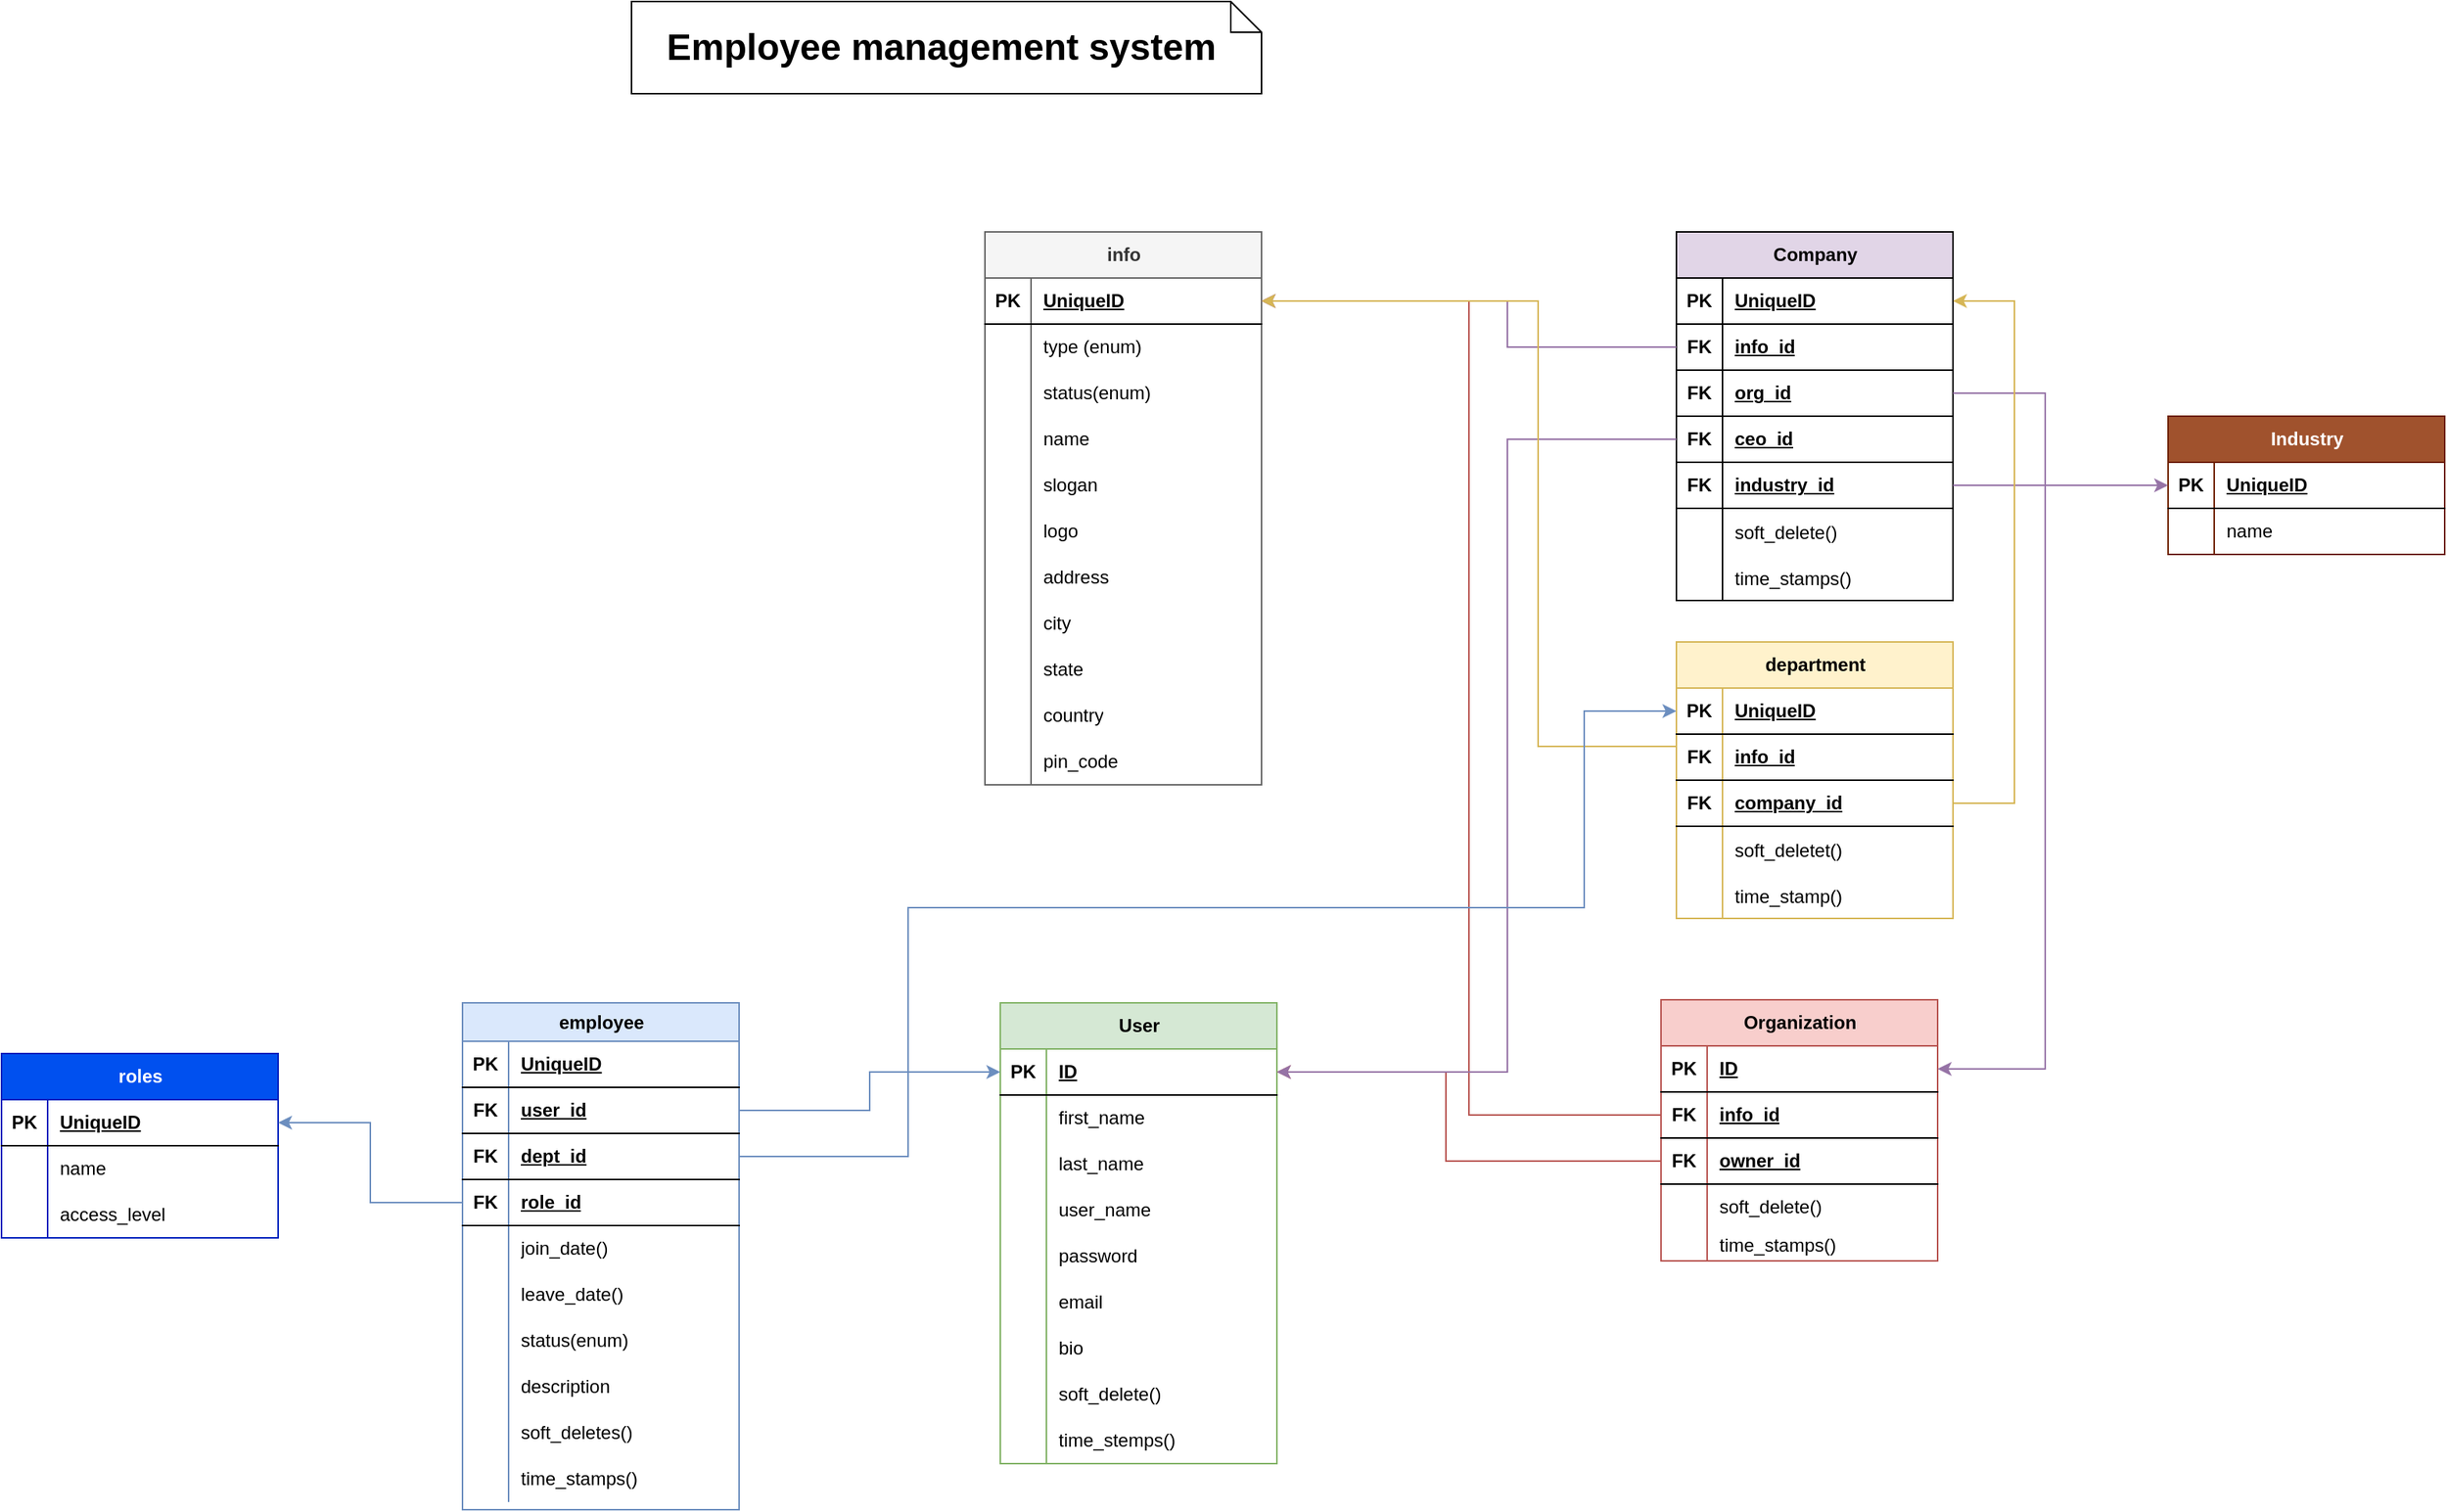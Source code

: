 <mxfile version="21.6.8" type="github">
  <diagram name="Page-1" id="X1KxaTFstskvl-ehzvqm">
    <mxGraphModel dx="2634" dy="1307" grid="1" gridSize="10" guides="1" tooltips="1" connect="1" arrows="1" fold="1" page="0" pageScale="1" pageWidth="850" pageHeight="1100" math="0" shadow="0">
      <root>
        <mxCell id="0" />
        <mxCell id="1" parent="0" />
        <mxCell id="DJGlKUIu7z7ccg4bw-af-1" value="User" style="shape=table;startSize=30;container=1;collapsible=1;childLayout=tableLayout;fixedRows=1;rowLines=0;fontStyle=1;align=center;resizeLast=1;html=1;fillColor=#d5e8d4;strokeColor=#82b366;" parent="1" vertex="1">
          <mxGeometry x="-220" y="542" width="180" height="300" as="geometry" />
        </mxCell>
        <mxCell id="DJGlKUIu7z7ccg4bw-af-2" value="" style="shape=tableRow;horizontal=0;startSize=0;swimlaneHead=0;swimlaneBody=0;fillColor=none;collapsible=0;dropTarget=0;points=[[0,0.5],[1,0.5]];portConstraint=eastwest;top=0;left=0;right=0;bottom=1;" parent="DJGlKUIu7z7ccg4bw-af-1" vertex="1">
          <mxGeometry y="30" width="180" height="30" as="geometry" />
        </mxCell>
        <mxCell id="DJGlKUIu7z7ccg4bw-af-3" value="PK" style="shape=partialRectangle;connectable=0;fillColor=none;top=0;left=0;bottom=0;right=0;fontStyle=1;overflow=hidden;whiteSpace=wrap;html=1;" parent="DJGlKUIu7z7ccg4bw-af-2" vertex="1">
          <mxGeometry width="30" height="30" as="geometry">
            <mxRectangle width="30" height="30" as="alternateBounds" />
          </mxGeometry>
        </mxCell>
        <mxCell id="DJGlKUIu7z7ccg4bw-af-4" value="ID" style="shape=partialRectangle;connectable=0;fillColor=none;top=0;left=0;bottom=0;right=0;align=left;spacingLeft=6;fontStyle=5;overflow=hidden;whiteSpace=wrap;html=1;" parent="DJGlKUIu7z7ccg4bw-af-2" vertex="1">
          <mxGeometry x="30" width="150" height="30" as="geometry">
            <mxRectangle width="150" height="30" as="alternateBounds" />
          </mxGeometry>
        </mxCell>
        <mxCell id="DJGlKUIu7z7ccg4bw-af-5" value="" style="shape=tableRow;horizontal=0;startSize=0;swimlaneHead=0;swimlaneBody=0;fillColor=none;collapsible=0;dropTarget=0;points=[[0,0.5],[1,0.5]];portConstraint=eastwest;top=0;left=0;right=0;bottom=0;" parent="DJGlKUIu7z7ccg4bw-af-1" vertex="1">
          <mxGeometry y="60" width="180" height="30" as="geometry" />
        </mxCell>
        <mxCell id="DJGlKUIu7z7ccg4bw-af-6" value="" style="shape=partialRectangle;connectable=0;fillColor=none;top=0;left=0;bottom=0;right=0;editable=1;overflow=hidden;whiteSpace=wrap;html=1;" parent="DJGlKUIu7z7ccg4bw-af-5" vertex="1">
          <mxGeometry width="30" height="30" as="geometry">
            <mxRectangle width="30" height="30" as="alternateBounds" />
          </mxGeometry>
        </mxCell>
        <mxCell id="DJGlKUIu7z7ccg4bw-af-7" value="first_name" style="shape=partialRectangle;connectable=0;fillColor=none;top=0;left=0;bottom=0;right=0;align=left;spacingLeft=6;overflow=hidden;whiteSpace=wrap;html=1;" parent="DJGlKUIu7z7ccg4bw-af-5" vertex="1">
          <mxGeometry x="30" width="150" height="30" as="geometry">
            <mxRectangle width="150" height="30" as="alternateBounds" />
          </mxGeometry>
        </mxCell>
        <mxCell id="DJGlKUIu7z7ccg4bw-af-8" value="" style="shape=tableRow;horizontal=0;startSize=0;swimlaneHead=0;swimlaneBody=0;fillColor=none;collapsible=0;dropTarget=0;points=[[0,0.5],[1,0.5]];portConstraint=eastwest;top=0;left=0;right=0;bottom=0;" parent="DJGlKUIu7z7ccg4bw-af-1" vertex="1">
          <mxGeometry y="90" width="180" height="30" as="geometry" />
        </mxCell>
        <mxCell id="DJGlKUIu7z7ccg4bw-af-9" value="" style="shape=partialRectangle;connectable=0;fillColor=none;top=0;left=0;bottom=0;right=0;editable=1;overflow=hidden;whiteSpace=wrap;html=1;" parent="DJGlKUIu7z7ccg4bw-af-8" vertex="1">
          <mxGeometry width="30" height="30" as="geometry">
            <mxRectangle width="30" height="30" as="alternateBounds" />
          </mxGeometry>
        </mxCell>
        <mxCell id="DJGlKUIu7z7ccg4bw-af-10" value="last_name" style="shape=partialRectangle;connectable=0;fillColor=none;top=0;left=0;bottom=0;right=0;align=left;spacingLeft=6;overflow=hidden;whiteSpace=wrap;html=1;" parent="DJGlKUIu7z7ccg4bw-af-8" vertex="1">
          <mxGeometry x="30" width="150" height="30" as="geometry">
            <mxRectangle width="150" height="30" as="alternateBounds" />
          </mxGeometry>
        </mxCell>
        <mxCell id="DJGlKUIu7z7ccg4bw-af-11" value="" style="shape=tableRow;horizontal=0;startSize=0;swimlaneHead=0;swimlaneBody=0;fillColor=none;collapsible=0;dropTarget=0;points=[[0,0.5],[1,0.5]];portConstraint=eastwest;top=0;left=0;right=0;bottom=0;" parent="DJGlKUIu7z7ccg4bw-af-1" vertex="1">
          <mxGeometry y="120" width="180" height="30" as="geometry" />
        </mxCell>
        <mxCell id="DJGlKUIu7z7ccg4bw-af-12" value="" style="shape=partialRectangle;connectable=0;fillColor=none;top=0;left=0;bottom=0;right=0;editable=1;overflow=hidden;whiteSpace=wrap;html=1;" parent="DJGlKUIu7z7ccg4bw-af-11" vertex="1">
          <mxGeometry width="30" height="30" as="geometry">
            <mxRectangle width="30" height="30" as="alternateBounds" />
          </mxGeometry>
        </mxCell>
        <mxCell id="DJGlKUIu7z7ccg4bw-af-13" value="user_name" style="shape=partialRectangle;connectable=0;fillColor=none;top=0;left=0;bottom=0;right=0;align=left;spacingLeft=6;overflow=hidden;whiteSpace=wrap;html=1;" parent="DJGlKUIu7z7ccg4bw-af-11" vertex="1">
          <mxGeometry x="30" width="150" height="30" as="geometry">
            <mxRectangle width="150" height="30" as="alternateBounds" />
          </mxGeometry>
        </mxCell>
        <mxCell id="DJGlKUIu7z7ccg4bw-af-14" value="" style="shape=tableRow;horizontal=0;startSize=0;swimlaneHead=0;swimlaneBody=0;fillColor=none;collapsible=0;dropTarget=0;points=[[0,0.5],[1,0.5]];portConstraint=eastwest;top=0;left=0;right=0;bottom=0;" parent="DJGlKUIu7z7ccg4bw-af-1" vertex="1">
          <mxGeometry y="150" width="180" height="30" as="geometry" />
        </mxCell>
        <mxCell id="DJGlKUIu7z7ccg4bw-af-15" value="" style="shape=partialRectangle;connectable=0;fillColor=none;top=0;left=0;bottom=0;right=0;editable=1;overflow=hidden;whiteSpace=wrap;html=1;" parent="DJGlKUIu7z7ccg4bw-af-14" vertex="1">
          <mxGeometry width="30" height="30" as="geometry">
            <mxRectangle width="30" height="30" as="alternateBounds" />
          </mxGeometry>
        </mxCell>
        <mxCell id="DJGlKUIu7z7ccg4bw-af-16" value="password" style="shape=partialRectangle;connectable=0;fillColor=none;top=0;left=0;bottom=0;right=0;align=left;spacingLeft=6;overflow=hidden;whiteSpace=wrap;html=1;" parent="DJGlKUIu7z7ccg4bw-af-14" vertex="1">
          <mxGeometry x="30" width="150" height="30" as="geometry">
            <mxRectangle width="150" height="30" as="alternateBounds" />
          </mxGeometry>
        </mxCell>
        <mxCell id="DJGlKUIu7z7ccg4bw-af-17" value="" style="shape=tableRow;horizontal=0;startSize=0;swimlaneHead=0;swimlaneBody=0;fillColor=none;collapsible=0;dropTarget=0;points=[[0,0.5],[1,0.5]];portConstraint=eastwest;top=0;left=0;right=0;bottom=0;" parent="DJGlKUIu7z7ccg4bw-af-1" vertex="1">
          <mxGeometry y="180" width="180" height="30" as="geometry" />
        </mxCell>
        <mxCell id="DJGlKUIu7z7ccg4bw-af-18" value="" style="shape=partialRectangle;connectable=0;fillColor=none;top=0;left=0;bottom=0;right=0;editable=1;overflow=hidden;whiteSpace=wrap;html=1;" parent="DJGlKUIu7z7ccg4bw-af-17" vertex="1">
          <mxGeometry width="30" height="30" as="geometry">
            <mxRectangle width="30" height="30" as="alternateBounds" />
          </mxGeometry>
        </mxCell>
        <mxCell id="DJGlKUIu7z7ccg4bw-af-19" value="email" style="shape=partialRectangle;connectable=0;fillColor=none;top=0;left=0;bottom=0;right=0;align=left;spacingLeft=6;overflow=hidden;whiteSpace=wrap;html=1;" parent="DJGlKUIu7z7ccg4bw-af-17" vertex="1">
          <mxGeometry x="30" width="150" height="30" as="geometry">
            <mxRectangle width="150" height="30" as="alternateBounds" />
          </mxGeometry>
        </mxCell>
        <mxCell id="YW-wFjcWnvhQzZIITTu4-202" value="" style="shape=tableRow;horizontal=0;startSize=0;swimlaneHead=0;swimlaneBody=0;fillColor=none;collapsible=0;dropTarget=0;points=[[0,0.5],[1,0.5]];portConstraint=eastwest;top=0;left=0;right=0;bottom=0;" vertex="1" parent="DJGlKUIu7z7ccg4bw-af-1">
          <mxGeometry y="210" width="180" height="30" as="geometry" />
        </mxCell>
        <mxCell id="YW-wFjcWnvhQzZIITTu4-203" value="" style="shape=partialRectangle;connectable=0;fillColor=none;top=0;left=0;bottom=0;right=0;editable=1;overflow=hidden;whiteSpace=wrap;html=1;" vertex="1" parent="YW-wFjcWnvhQzZIITTu4-202">
          <mxGeometry width="30" height="30" as="geometry">
            <mxRectangle width="30" height="30" as="alternateBounds" />
          </mxGeometry>
        </mxCell>
        <mxCell id="YW-wFjcWnvhQzZIITTu4-204" value="bio" style="shape=partialRectangle;connectable=0;fillColor=none;top=0;left=0;bottom=0;right=0;align=left;spacingLeft=6;overflow=hidden;whiteSpace=wrap;html=1;" vertex="1" parent="YW-wFjcWnvhQzZIITTu4-202">
          <mxGeometry x="30" width="150" height="30" as="geometry">
            <mxRectangle width="150" height="30" as="alternateBounds" />
          </mxGeometry>
        </mxCell>
        <mxCell id="DJGlKUIu7z7ccg4bw-af-23" value="" style="shape=tableRow;horizontal=0;startSize=0;swimlaneHead=0;swimlaneBody=0;fillColor=none;collapsible=0;dropTarget=0;points=[[0,0.5],[1,0.5]];portConstraint=eastwest;top=0;left=0;right=0;bottom=0;" parent="DJGlKUIu7z7ccg4bw-af-1" vertex="1">
          <mxGeometry y="240" width="180" height="30" as="geometry" />
        </mxCell>
        <mxCell id="DJGlKUIu7z7ccg4bw-af-24" value="" style="shape=partialRectangle;connectable=0;fillColor=none;top=0;left=0;bottom=0;right=0;editable=1;overflow=hidden;whiteSpace=wrap;html=1;" parent="DJGlKUIu7z7ccg4bw-af-23" vertex="1">
          <mxGeometry width="30" height="30" as="geometry">
            <mxRectangle width="30" height="30" as="alternateBounds" />
          </mxGeometry>
        </mxCell>
        <mxCell id="DJGlKUIu7z7ccg4bw-af-25" value="soft_delete()" style="shape=partialRectangle;connectable=0;fillColor=none;top=0;left=0;bottom=0;right=0;align=left;spacingLeft=6;overflow=hidden;whiteSpace=wrap;html=1;" parent="DJGlKUIu7z7ccg4bw-af-23" vertex="1">
          <mxGeometry x="30" width="150" height="30" as="geometry">
            <mxRectangle width="150" height="30" as="alternateBounds" />
          </mxGeometry>
        </mxCell>
        <mxCell id="DJGlKUIu7z7ccg4bw-af-29" value="" style="shape=tableRow;horizontal=0;startSize=0;swimlaneHead=0;swimlaneBody=0;fillColor=none;collapsible=0;dropTarget=0;points=[[0,0.5],[1,0.5]];portConstraint=eastwest;top=0;left=0;right=0;bottom=0;" parent="DJGlKUIu7z7ccg4bw-af-1" vertex="1">
          <mxGeometry y="270" width="180" height="30" as="geometry" />
        </mxCell>
        <mxCell id="DJGlKUIu7z7ccg4bw-af-30" value="" style="shape=partialRectangle;connectable=0;fillColor=none;top=0;left=0;bottom=0;right=0;editable=1;overflow=hidden;whiteSpace=wrap;html=1;" parent="DJGlKUIu7z7ccg4bw-af-29" vertex="1">
          <mxGeometry width="30" height="30" as="geometry">
            <mxRectangle width="30" height="30" as="alternateBounds" />
          </mxGeometry>
        </mxCell>
        <mxCell id="DJGlKUIu7z7ccg4bw-af-31" value="time_stemps()" style="shape=partialRectangle;connectable=0;fillColor=none;top=0;left=0;bottom=0;right=0;align=left;spacingLeft=6;overflow=hidden;whiteSpace=wrap;html=1;" parent="DJGlKUIu7z7ccg4bw-af-29" vertex="1">
          <mxGeometry x="30" width="150" height="30" as="geometry">
            <mxRectangle width="150" height="30" as="alternateBounds" />
          </mxGeometry>
        </mxCell>
        <mxCell id="YW-wFjcWnvhQzZIITTu4-1" value="Organization" style="shape=table;startSize=30;container=1;collapsible=1;childLayout=tableLayout;fixedRows=1;rowLines=0;fontStyle=1;align=center;resizeLast=1;html=1;fillColor=#f8cecc;strokeColor=#b85450;" vertex="1" parent="1">
          <mxGeometry x="210" y="540" width="180" height="170" as="geometry" />
        </mxCell>
        <mxCell id="YW-wFjcWnvhQzZIITTu4-2" value="" style="shape=tableRow;horizontal=0;startSize=0;swimlaneHead=0;swimlaneBody=0;fillColor=none;collapsible=0;dropTarget=0;points=[[0,0.5],[1,0.5]];portConstraint=eastwest;top=0;left=0;right=0;bottom=1;" vertex="1" parent="YW-wFjcWnvhQzZIITTu4-1">
          <mxGeometry y="30" width="180" height="30" as="geometry" />
        </mxCell>
        <mxCell id="YW-wFjcWnvhQzZIITTu4-3" value="PK" style="shape=partialRectangle;connectable=0;fillColor=none;top=0;left=0;bottom=0;right=0;fontStyle=1;overflow=hidden;whiteSpace=wrap;html=1;" vertex="1" parent="YW-wFjcWnvhQzZIITTu4-2">
          <mxGeometry width="30" height="30" as="geometry">
            <mxRectangle width="30" height="30" as="alternateBounds" />
          </mxGeometry>
        </mxCell>
        <mxCell id="YW-wFjcWnvhQzZIITTu4-4" value="ID" style="shape=partialRectangle;connectable=0;fillColor=none;top=0;left=0;bottom=0;right=0;align=left;spacingLeft=6;fontStyle=5;overflow=hidden;whiteSpace=wrap;html=1;" vertex="1" parent="YW-wFjcWnvhQzZIITTu4-2">
          <mxGeometry x="30" width="150" height="30" as="geometry">
            <mxRectangle width="150" height="30" as="alternateBounds" />
          </mxGeometry>
        </mxCell>
        <mxCell id="YW-wFjcWnvhQzZIITTu4-84" value="" style="shape=tableRow;horizontal=0;startSize=0;swimlaneHead=0;swimlaneBody=0;fillColor=none;collapsible=0;dropTarget=0;points=[[0,0.5],[1,0.5]];portConstraint=eastwest;top=0;left=0;right=0;bottom=1;" vertex="1" parent="YW-wFjcWnvhQzZIITTu4-1">
          <mxGeometry y="60" width="180" height="30" as="geometry" />
        </mxCell>
        <mxCell id="YW-wFjcWnvhQzZIITTu4-85" value="FK" style="shape=partialRectangle;connectable=0;fillColor=none;top=0;left=0;bottom=0;right=0;fontStyle=1;overflow=hidden;whiteSpace=wrap;html=1;" vertex="1" parent="YW-wFjcWnvhQzZIITTu4-84">
          <mxGeometry width="30" height="30" as="geometry">
            <mxRectangle width="30" height="30" as="alternateBounds" />
          </mxGeometry>
        </mxCell>
        <mxCell id="YW-wFjcWnvhQzZIITTu4-86" value="info_id" style="shape=partialRectangle;connectable=0;fillColor=none;top=0;left=0;bottom=0;right=0;align=left;spacingLeft=6;fontStyle=5;overflow=hidden;whiteSpace=wrap;html=1;" vertex="1" parent="YW-wFjcWnvhQzZIITTu4-84">
          <mxGeometry x="30" width="150" height="30" as="geometry">
            <mxRectangle width="150" height="30" as="alternateBounds" />
          </mxGeometry>
        </mxCell>
        <mxCell id="YW-wFjcWnvhQzZIITTu4-32" value="" style="shape=tableRow;horizontal=0;startSize=0;swimlaneHead=0;swimlaneBody=0;fillColor=none;collapsible=0;dropTarget=0;points=[[0,0.5],[1,0.5]];portConstraint=eastwest;top=0;left=0;right=0;bottom=1;" vertex="1" parent="YW-wFjcWnvhQzZIITTu4-1">
          <mxGeometry y="90" width="180" height="30" as="geometry" />
        </mxCell>
        <mxCell id="YW-wFjcWnvhQzZIITTu4-33" value="FK" style="shape=partialRectangle;connectable=0;fillColor=none;top=0;left=0;bottom=0;right=0;fontStyle=1;overflow=hidden;whiteSpace=wrap;html=1;" vertex="1" parent="YW-wFjcWnvhQzZIITTu4-32">
          <mxGeometry width="30" height="30" as="geometry">
            <mxRectangle width="30" height="30" as="alternateBounds" />
          </mxGeometry>
        </mxCell>
        <mxCell id="YW-wFjcWnvhQzZIITTu4-34" value="owner_id" style="shape=partialRectangle;connectable=0;fillColor=none;top=0;left=0;bottom=0;right=0;align=left;spacingLeft=6;fontStyle=5;overflow=hidden;whiteSpace=wrap;html=1;" vertex="1" parent="YW-wFjcWnvhQzZIITTu4-32">
          <mxGeometry x="30" width="150" height="30" as="geometry">
            <mxRectangle width="150" height="30" as="alternateBounds" />
          </mxGeometry>
        </mxCell>
        <mxCell id="YW-wFjcWnvhQzZIITTu4-35" value="" style="shape=tableRow;horizontal=0;startSize=0;swimlaneHead=0;swimlaneBody=0;fillColor=none;collapsible=0;dropTarget=0;points=[[0,0.5],[1,0.5]];portConstraint=eastwest;top=0;left=0;right=0;bottom=0;" vertex="1" parent="YW-wFjcWnvhQzZIITTu4-1">
          <mxGeometry y="120" width="180" height="30" as="geometry" />
        </mxCell>
        <mxCell id="YW-wFjcWnvhQzZIITTu4-36" value="" style="shape=partialRectangle;connectable=0;fillColor=none;top=0;left=0;bottom=0;right=0;editable=1;overflow=hidden;whiteSpace=wrap;html=1;" vertex="1" parent="YW-wFjcWnvhQzZIITTu4-35">
          <mxGeometry width="30" height="30" as="geometry">
            <mxRectangle width="30" height="30" as="alternateBounds" />
          </mxGeometry>
        </mxCell>
        <mxCell id="YW-wFjcWnvhQzZIITTu4-37" value="soft_delete()" style="shape=partialRectangle;connectable=0;fillColor=none;top=0;left=0;bottom=0;right=0;align=left;spacingLeft=6;overflow=hidden;whiteSpace=wrap;html=1;" vertex="1" parent="YW-wFjcWnvhQzZIITTu4-35">
          <mxGeometry x="30" width="150" height="30" as="geometry">
            <mxRectangle width="150" height="30" as="alternateBounds" />
          </mxGeometry>
        </mxCell>
        <mxCell id="YW-wFjcWnvhQzZIITTu4-29" value="" style="shape=tableRow;horizontal=0;startSize=0;swimlaneHead=0;swimlaneBody=0;fillColor=none;collapsible=0;dropTarget=0;points=[[0,0.5],[1,0.5]];portConstraint=eastwest;top=0;left=0;right=0;bottom=0;" vertex="1" parent="YW-wFjcWnvhQzZIITTu4-1">
          <mxGeometry y="150" width="180" height="20" as="geometry" />
        </mxCell>
        <mxCell id="YW-wFjcWnvhQzZIITTu4-30" value="" style="shape=partialRectangle;connectable=0;fillColor=none;top=0;left=0;bottom=0;right=0;editable=1;overflow=hidden;whiteSpace=wrap;html=1;" vertex="1" parent="YW-wFjcWnvhQzZIITTu4-29">
          <mxGeometry width="30" height="20" as="geometry">
            <mxRectangle width="30" height="20" as="alternateBounds" />
          </mxGeometry>
        </mxCell>
        <mxCell id="YW-wFjcWnvhQzZIITTu4-31" value="time_stamps()" style="shape=partialRectangle;connectable=0;fillColor=none;top=0;left=0;bottom=0;right=0;align=left;spacingLeft=6;overflow=hidden;whiteSpace=wrap;html=1;" vertex="1" parent="YW-wFjcWnvhQzZIITTu4-29">
          <mxGeometry x="30" width="150" height="20" as="geometry">
            <mxRectangle width="150" height="20" as="alternateBounds" />
          </mxGeometry>
        </mxCell>
        <mxCell id="YW-wFjcWnvhQzZIITTu4-59" value="info" style="shape=table;startSize=30;container=1;collapsible=1;childLayout=tableLayout;fixedRows=1;rowLines=0;fontStyle=1;align=center;resizeLast=1;html=1;fillColor=#f5f5f5;fontColor=#333333;strokeColor=#666666;" vertex="1" parent="1">
          <mxGeometry x="-230" y="40" width="180" height="360" as="geometry" />
        </mxCell>
        <mxCell id="YW-wFjcWnvhQzZIITTu4-60" value="" style="shape=tableRow;horizontal=0;startSize=0;swimlaneHead=0;swimlaneBody=0;fillColor=none;collapsible=0;dropTarget=0;points=[[0,0.5],[1,0.5]];portConstraint=eastwest;top=0;left=0;right=0;bottom=1;" vertex="1" parent="YW-wFjcWnvhQzZIITTu4-59">
          <mxGeometry y="30" width="180" height="30" as="geometry" />
        </mxCell>
        <mxCell id="YW-wFjcWnvhQzZIITTu4-61" value="PK" style="shape=partialRectangle;connectable=0;fillColor=none;top=0;left=0;bottom=0;right=0;fontStyle=1;overflow=hidden;whiteSpace=wrap;html=1;" vertex="1" parent="YW-wFjcWnvhQzZIITTu4-60">
          <mxGeometry width="30" height="30" as="geometry">
            <mxRectangle width="30" height="30" as="alternateBounds" />
          </mxGeometry>
        </mxCell>
        <mxCell id="YW-wFjcWnvhQzZIITTu4-62" value="UniqueID" style="shape=partialRectangle;connectable=0;fillColor=none;top=0;left=0;bottom=0;right=0;align=left;spacingLeft=6;fontStyle=5;overflow=hidden;whiteSpace=wrap;html=1;" vertex="1" parent="YW-wFjcWnvhQzZIITTu4-60">
          <mxGeometry x="30" width="150" height="30" as="geometry">
            <mxRectangle width="150" height="30" as="alternateBounds" />
          </mxGeometry>
        </mxCell>
        <mxCell id="YW-wFjcWnvhQzZIITTu4-63" value="" style="shape=tableRow;horizontal=0;startSize=0;swimlaneHead=0;swimlaneBody=0;fillColor=none;collapsible=0;dropTarget=0;points=[[0,0.5],[1,0.5]];portConstraint=eastwest;top=0;left=0;right=0;bottom=0;" vertex="1" parent="YW-wFjcWnvhQzZIITTu4-59">
          <mxGeometry y="60" width="180" height="30" as="geometry" />
        </mxCell>
        <mxCell id="YW-wFjcWnvhQzZIITTu4-64" value="" style="shape=partialRectangle;connectable=0;fillColor=none;top=0;left=0;bottom=0;right=0;editable=1;overflow=hidden;whiteSpace=wrap;html=1;" vertex="1" parent="YW-wFjcWnvhQzZIITTu4-63">
          <mxGeometry width="30" height="30" as="geometry">
            <mxRectangle width="30" height="30" as="alternateBounds" />
          </mxGeometry>
        </mxCell>
        <mxCell id="YW-wFjcWnvhQzZIITTu4-65" value="type (enum)" style="shape=partialRectangle;connectable=0;fillColor=none;top=0;left=0;bottom=0;right=0;align=left;spacingLeft=6;overflow=hidden;whiteSpace=wrap;html=1;" vertex="1" parent="YW-wFjcWnvhQzZIITTu4-63">
          <mxGeometry x="30" width="150" height="30" as="geometry">
            <mxRectangle width="150" height="30" as="alternateBounds" />
          </mxGeometry>
        </mxCell>
        <mxCell id="YW-wFjcWnvhQzZIITTu4-143" value="" style="shape=tableRow;horizontal=0;startSize=0;swimlaneHead=0;swimlaneBody=0;fillColor=none;collapsible=0;dropTarget=0;points=[[0,0.5],[1,0.5]];portConstraint=eastwest;top=0;left=0;right=0;bottom=0;" vertex="1" parent="YW-wFjcWnvhQzZIITTu4-59">
          <mxGeometry y="90" width="180" height="30" as="geometry" />
        </mxCell>
        <mxCell id="YW-wFjcWnvhQzZIITTu4-144" value="" style="shape=partialRectangle;connectable=0;fillColor=none;top=0;left=0;bottom=0;right=0;editable=1;overflow=hidden;whiteSpace=wrap;html=1;" vertex="1" parent="YW-wFjcWnvhQzZIITTu4-143">
          <mxGeometry width="30" height="30" as="geometry">
            <mxRectangle width="30" height="30" as="alternateBounds" />
          </mxGeometry>
        </mxCell>
        <mxCell id="YW-wFjcWnvhQzZIITTu4-145" value="status(enum)" style="shape=partialRectangle;connectable=0;fillColor=none;top=0;left=0;bottom=0;right=0;align=left;spacingLeft=6;overflow=hidden;whiteSpace=wrap;html=1;" vertex="1" parent="YW-wFjcWnvhQzZIITTu4-143">
          <mxGeometry x="30" width="150" height="30" as="geometry">
            <mxRectangle width="150" height="30" as="alternateBounds" />
          </mxGeometry>
        </mxCell>
        <mxCell id="YW-wFjcWnvhQzZIITTu4-89" value="" style="shape=tableRow;horizontal=0;startSize=0;swimlaneHead=0;swimlaneBody=0;fillColor=none;collapsible=0;dropTarget=0;points=[[0,0.5],[1,0.5]];portConstraint=eastwest;top=0;left=0;right=0;bottom=0;" vertex="1" parent="YW-wFjcWnvhQzZIITTu4-59">
          <mxGeometry y="120" width="180" height="30" as="geometry" />
        </mxCell>
        <mxCell id="YW-wFjcWnvhQzZIITTu4-90" value="" style="shape=partialRectangle;connectable=0;fillColor=none;top=0;left=0;bottom=0;right=0;editable=1;overflow=hidden;whiteSpace=wrap;html=1;" vertex="1" parent="YW-wFjcWnvhQzZIITTu4-89">
          <mxGeometry width="30" height="30" as="geometry">
            <mxRectangle width="30" height="30" as="alternateBounds" />
          </mxGeometry>
        </mxCell>
        <mxCell id="YW-wFjcWnvhQzZIITTu4-91" value="name" style="shape=partialRectangle;connectable=0;fillColor=none;top=0;left=0;bottom=0;right=0;align=left;spacingLeft=6;overflow=hidden;whiteSpace=wrap;html=1;" vertex="1" parent="YW-wFjcWnvhQzZIITTu4-89">
          <mxGeometry x="30" width="150" height="30" as="geometry">
            <mxRectangle width="150" height="30" as="alternateBounds" />
          </mxGeometry>
        </mxCell>
        <mxCell id="YW-wFjcWnvhQzZIITTu4-66" value="" style="shape=tableRow;horizontal=0;startSize=0;swimlaneHead=0;swimlaneBody=0;fillColor=none;collapsible=0;dropTarget=0;points=[[0,0.5],[1,0.5]];portConstraint=eastwest;top=0;left=0;right=0;bottom=0;" vertex="1" parent="YW-wFjcWnvhQzZIITTu4-59">
          <mxGeometry y="150" width="180" height="30" as="geometry" />
        </mxCell>
        <mxCell id="YW-wFjcWnvhQzZIITTu4-67" value="" style="shape=partialRectangle;connectable=0;fillColor=none;top=0;left=0;bottom=0;right=0;editable=1;overflow=hidden;whiteSpace=wrap;html=1;" vertex="1" parent="YW-wFjcWnvhQzZIITTu4-66">
          <mxGeometry width="30" height="30" as="geometry">
            <mxRectangle width="30" height="30" as="alternateBounds" />
          </mxGeometry>
        </mxCell>
        <mxCell id="YW-wFjcWnvhQzZIITTu4-68" value="slogan" style="shape=partialRectangle;connectable=0;fillColor=none;top=0;left=0;bottom=0;right=0;align=left;spacingLeft=6;overflow=hidden;whiteSpace=wrap;html=1;" vertex="1" parent="YW-wFjcWnvhQzZIITTu4-66">
          <mxGeometry x="30" width="150" height="30" as="geometry">
            <mxRectangle width="150" height="30" as="alternateBounds" />
          </mxGeometry>
        </mxCell>
        <mxCell id="YW-wFjcWnvhQzZIITTu4-69" value="" style="shape=tableRow;horizontal=0;startSize=0;swimlaneHead=0;swimlaneBody=0;fillColor=none;collapsible=0;dropTarget=0;points=[[0,0.5],[1,0.5]];portConstraint=eastwest;top=0;left=0;right=0;bottom=0;" vertex="1" parent="YW-wFjcWnvhQzZIITTu4-59">
          <mxGeometry y="180" width="180" height="30" as="geometry" />
        </mxCell>
        <mxCell id="YW-wFjcWnvhQzZIITTu4-70" value="" style="shape=partialRectangle;connectable=0;fillColor=none;top=0;left=0;bottom=0;right=0;editable=1;overflow=hidden;whiteSpace=wrap;html=1;" vertex="1" parent="YW-wFjcWnvhQzZIITTu4-69">
          <mxGeometry width="30" height="30" as="geometry">
            <mxRectangle width="30" height="30" as="alternateBounds" />
          </mxGeometry>
        </mxCell>
        <mxCell id="YW-wFjcWnvhQzZIITTu4-71" value="logo" style="shape=partialRectangle;connectable=0;fillColor=none;top=0;left=0;bottom=0;right=0;align=left;spacingLeft=6;overflow=hidden;whiteSpace=wrap;html=1;" vertex="1" parent="YW-wFjcWnvhQzZIITTu4-69">
          <mxGeometry x="30" width="150" height="30" as="geometry">
            <mxRectangle width="150" height="30" as="alternateBounds" />
          </mxGeometry>
        </mxCell>
        <mxCell id="YW-wFjcWnvhQzZIITTu4-72" value="" style="shape=tableRow;horizontal=0;startSize=0;swimlaneHead=0;swimlaneBody=0;fillColor=none;collapsible=0;dropTarget=0;points=[[0,0.5],[1,0.5]];portConstraint=eastwest;top=0;left=0;right=0;bottom=0;" vertex="1" parent="YW-wFjcWnvhQzZIITTu4-59">
          <mxGeometry y="210" width="180" height="30" as="geometry" />
        </mxCell>
        <mxCell id="YW-wFjcWnvhQzZIITTu4-73" value="" style="shape=partialRectangle;connectable=0;fillColor=none;top=0;left=0;bottom=0;right=0;editable=1;overflow=hidden;whiteSpace=wrap;html=1;" vertex="1" parent="YW-wFjcWnvhQzZIITTu4-72">
          <mxGeometry width="30" height="30" as="geometry">
            <mxRectangle width="30" height="30" as="alternateBounds" />
          </mxGeometry>
        </mxCell>
        <mxCell id="YW-wFjcWnvhQzZIITTu4-74" value="address" style="shape=partialRectangle;connectable=0;fillColor=none;top=0;left=0;bottom=0;right=0;align=left;spacingLeft=6;overflow=hidden;whiteSpace=wrap;html=1;" vertex="1" parent="YW-wFjcWnvhQzZIITTu4-72">
          <mxGeometry x="30" width="150" height="30" as="geometry">
            <mxRectangle width="150" height="30" as="alternateBounds" />
          </mxGeometry>
        </mxCell>
        <mxCell id="YW-wFjcWnvhQzZIITTu4-75" value="" style="shape=tableRow;horizontal=0;startSize=0;swimlaneHead=0;swimlaneBody=0;fillColor=none;collapsible=0;dropTarget=0;points=[[0,0.5],[1,0.5]];portConstraint=eastwest;top=0;left=0;right=0;bottom=0;" vertex="1" parent="YW-wFjcWnvhQzZIITTu4-59">
          <mxGeometry y="240" width="180" height="30" as="geometry" />
        </mxCell>
        <mxCell id="YW-wFjcWnvhQzZIITTu4-76" value="" style="shape=partialRectangle;connectable=0;fillColor=none;top=0;left=0;bottom=0;right=0;editable=1;overflow=hidden;whiteSpace=wrap;html=1;" vertex="1" parent="YW-wFjcWnvhQzZIITTu4-75">
          <mxGeometry width="30" height="30" as="geometry">
            <mxRectangle width="30" height="30" as="alternateBounds" />
          </mxGeometry>
        </mxCell>
        <mxCell id="YW-wFjcWnvhQzZIITTu4-77" value="city" style="shape=partialRectangle;connectable=0;fillColor=none;top=0;left=0;bottom=0;right=0;align=left;spacingLeft=6;overflow=hidden;whiteSpace=wrap;html=1;" vertex="1" parent="YW-wFjcWnvhQzZIITTu4-75">
          <mxGeometry x="30" width="150" height="30" as="geometry">
            <mxRectangle width="150" height="30" as="alternateBounds" />
          </mxGeometry>
        </mxCell>
        <mxCell id="YW-wFjcWnvhQzZIITTu4-78" value="" style="shape=tableRow;horizontal=0;startSize=0;swimlaneHead=0;swimlaneBody=0;fillColor=none;collapsible=0;dropTarget=0;points=[[0,0.5],[1,0.5]];portConstraint=eastwest;top=0;left=0;right=0;bottom=0;" vertex="1" parent="YW-wFjcWnvhQzZIITTu4-59">
          <mxGeometry y="270" width="180" height="30" as="geometry" />
        </mxCell>
        <mxCell id="YW-wFjcWnvhQzZIITTu4-79" value="" style="shape=partialRectangle;connectable=0;fillColor=none;top=0;left=0;bottom=0;right=0;editable=1;overflow=hidden;whiteSpace=wrap;html=1;" vertex="1" parent="YW-wFjcWnvhQzZIITTu4-78">
          <mxGeometry width="30" height="30" as="geometry">
            <mxRectangle width="30" height="30" as="alternateBounds" />
          </mxGeometry>
        </mxCell>
        <mxCell id="YW-wFjcWnvhQzZIITTu4-80" value="state" style="shape=partialRectangle;connectable=0;fillColor=none;top=0;left=0;bottom=0;right=0;align=left;spacingLeft=6;overflow=hidden;whiteSpace=wrap;html=1;" vertex="1" parent="YW-wFjcWnvhQzZIITTu4-78">
          <mxGeometry x="30" width="150" height="30" as="geometry">
            <mxRectangle width="150" height="30" as="alternateBounds" />
          </mxGeometry>
        </mxCell>
        <mxCell id="YW-wFjcWnvhQzZIITTu4-95" value="" style="shape=tableRow;horizontal=0;startSize=0;swimlaneHead=0;swimlaneBody=0;fillColor=none;collapsible=0;dropTarget=0;points=[[0,0.5],[1,0.5]];portConstraint=eastwest;top=0;left=0;right=0;bottom=0;" vertex="1" parent="YW-wFjcWnvhQzZIITTu4-59">
          <mxGeometry y="300" width="180" height="30" as="geometry" />
        </mxCell>
        <mxCell id="YW-wFjcWnvhQzZIITTu4-96" value="" style="shape=partialRectangle;connectable=0;fillColor=none;top=0;left=0;bottom=0;right=0;editable=1;overflow=hidden;whiteSpace=wrap;html=1;" vertex="1" parent="YW-wFjcWnvhQzZIITTu4-95">
          <mxGeometry width="30" height="30" as="geometry">
            <mxRectangle width="30" height="30" as="alternateBounds" />
          </mxGeometry>
        </mxCell>
        <mxCell id="YW-wFjcWnvhQzZIITTu4-97" value="country" style="shape=partialRectangle;connectable=0;fillColor=none;top=0;left=0;bottom=0;right=0;align=left;spacingLeft=6;overflow=hidden;whiteSpace=wrap;html=1;" vertex="1" parent="YW-wFjcWnvhQzZIITTu4-95">
          <mxGeometry x="30" width="150" height="30" as="geometry">
            <mxRectangle width="150" height="30" as="alternateBounds" />
          </mxGeometry>
        </mxCell>
        <mxCell id="YW-wFjcWnvhQzZIITTu4-81" value="" style="shape=tableRow;horizontal=0;startSize=0;swimlaneHead=0;swimlaneBody=0;fillColor=none;collapsible=0;dropTarget=0;points=[[0,0.5],[1,0.5]];portConstraint=eastwest;top=0;left=0;right=0;bottom=0;" vertex="1" parent="YW-wFjcWnvhQzZIITTu4-59">
          <mxGeometry y="330" width="180" height="30" as="geometry" />
        </mxCell>
        <mxCell id="YW-wFjcWnvhQzZIITTu4-82" value="" style="shape=partialRectangle;connectable=0;fillColor=none;top=0;left=0;bottom=0;right=0;editable=1;overflow=hidden;whiteSpace=wrap;html=1;" vertex="1" parent="YW-wFjcWnvhQzZIITTu4-81">
          <mxGeometry width="30" height="30" as="geometry">
            <mxRectangle width="30" height="30" as="alternateBounds" />
          </mxGeometry>
        </mxCell>
        <mxCell id="YW-wFjcWnvhQzZIITTu4-83" value="pin_code" style="shape=partialRectangle;connectable=0;fillColor=none;top=0;left=0;bottom=0;right=0;align=left;spacingLeft=6;overflow=hidden;whiteSpace=wrap;html=1;" vertex="1" parent="YW-wFjcWnvhQzZIITTu4-81">
          <mxGeometry x="30" width="150" height="30" as="geometry">
            <mxRectangle width="150" height="30" as="alternateBounds" />
          </mxGeometry>
        </mxCell>
        <mxCell id="YW-wFjcWnvhQzZIITTu4-107" value="department" style="shape=table;startSize=30;container=1;collapsible=1;childLayout=tableLayout;fixedRows=1;rowLines=0;fontStyle=1;align=center;resizeLast=1;html=1;fillColor=#fff2cc;strokeColor=#d6b656;" vertex="1" parent="1">
          <mxGeometry x="220" y="307" width="180" height="180" as="geometry" />
        </mxCell>
        <mxCell id="YW-wFjcWnvhQzZIITTu4-108" value="" style="shape=tableRow;horizontal=0;startSize=0;swimlaneHead=0;swimlaneBody=0;fillColor=none;collapsible=0;dropTarget=0;points=[[0,0.5],[1,0.5]];portConstraint=eastwest;top=0;left=0;right=0;bottom=1;" vertex="1" parent="YW-wFjcWnvhQzZIITTu4-107">
          <mxGeometry y="30" width="180" height="30" as="geometry" />
        </mxCell>
        <mxCell id="YW-wFjcWnvhQzZIITTu4-109" value="PK" style="shape=partialRectangle;connectable=0;fillColor=none;top=0;left=0;bottom=0;right=0;fontStyle=1;overflow=hidden;whiteSpace=wrap;html=1;" vertex="1" parent="YW-wFjcWnvhQzZIITTu4-108">
          <mxGeometry width="30" height="30" as="geometry">
            <mxRectangle width="30" height="30" as="alternateBounds" />
          </mxGeometry>
        </mxCell>
        <mxCell id="YW-wFjcWnvhQzZIITTu4-110" value="UniqueID" style="shape=partialRectangle;connectable=0;fillColor=none;top=0;left=0;bottom=0;right=0;align=left;spacingLeft=6;fontStyle=5;overflow=hidden;whiteSpace=wrap;html=1;" vertex="1" parent="YW-wFjcWnvhQzZIITTu4-108">
          <mxGeometry x="30" width="150" height="30" as="geometry">
            <mxRectangle width="150" height="30" as="alternateBounds" />
          </mxGeometry>
        </mxCell>
        <mxCell id="YW-wFjcWnvhQzZIITTu4-120" value="" style="shape=tableRow;horizontal=0;startSize=0;swimlaneHead=0;swimlaneBody=0;fillColor=none;collapsible=0;dropTarget=0;points=[[0,0.5],[1,0.5]];portConstraint=eastwest;top=0;left=0;right=0;bottom=1;" vertex="1" parent="YW-wFjcWnvhQzZIITTu4-107">
          <mxGeometry y="60" width="180" height="30" as="geometry" />
        </mxCell>
        <mxCell id="YW-wFjcWnvhQzZIITTu4-121" value="FK" style="shape=partialRectangle;connectable=0;fillColor=none;top=0;left=0;bottom=0;right=0;fontStyle=1;overflow=hidden;whiteSpace=wrap;html=1;" vertex="1" parent="YW-wFjcWnvhQzZIITTu4-120">
          <mxGeometry width="30" height="30" as="geometry">
            <mxRectangle width="30" height="30" as="alternateBounds" />
          </mxGeometry>
        </mxCell>
        <mxCell id="YW-wFjcWnvhQzZIITTu4-122" value="info_id" style="shape=partialRectangle;connectable=0;fillColor=none;top=0;left=0;bottom=0;right=0;align=left;spacingLeft=6;fontStyle=5;overflow=hidden;whiteSpace=wrap;html=1;" vertex="1" parent="YW-wFjcWnvhQzZIITTu4-120">
          <mxGeometry x="30" width="150" height="30" as="geometry">
            <mxRectangle width="150" height="30" as="alternateBounds" />
          </mxGeometry>
        </mxCell>
        <mxCell id="YW-wFjcWnvhQzZIITTu4-123" value="" style="shape=tableRow;horizontal=0;startSize=0;swimlaneHead=0;swimlaneBody=0;fillColor=none;collapsible=0;dropTarget=0;points=[[0,0.5],[1,0.5]];portConstraint=eastwest;top=0;left=0;right=0;bottom=1;" vertex="1" parent="YW-wFjcWnvhQzZIITTu4-107">
          <mxGeometry y="90" width="180" height="30" as="geometry" />
        </mxCell>
        <mxCell id="YW-wFjcWnvhQzZIITTu4-124" value="FK" style="shape=partialRectangle;connectable=0;fillColor=none;top=0;left=0;bottom=0;right=0;fontStyle=1;overflow=hidden;whiteSpace=wrap;html=1;" vertex="1" parent="YW-wFjcWnvhQzZIITTu4-123">
          <mxGeometry width="30" height="30" as="geometry">
            <mxRectangle width="30" height="30" as="alternateBounds" />
          </mxGeometry>
        </mxCell>
        <mxCell id="YW-wFjcWnvhQzZIITTu4-125" value="company_id" style="shape=partialRectangle;connectable=0;fillColor=none;top=0;left=0;bottom=0;right=0;align=left;spacingLeft=6;fontStyle=5;overflow=hidden;whiteSpace=wrap;html=1;" vertex="1" parent="YW-wFjcWnvhQzZIITTu4-123">
          <mxGeometry x="30" width="150" height="30" as="geometry">
            <mxRectangle width="150" height="30" as="alternateBounds" />
          </mxGeometry>
        </mxCell>
        <mxCell id="YW-wFjcWnvhQzZIITTu4-296" value="" style="shape=tableRow;horizontal=0;startSize=0;swimlaneHead=0;swimlaneBody=0;fillColor=none;collapsible=0;dropTarget=0;points=[[0,0.5],[1,0.5]];portConstraint=eastwest;top=0;left=0;right=0;bottom=0;" vertex="1" parent="YW-wFjcWnvhQzZIITTu4-107">
          <mxGeometry y="120" width="180" height="30" as="geometry" />
        </mxCell>
        <mxCell id="YW-wFjcWnvhQzZIITTu4-297" value="" style="shape=partialRectangle;connectable=0;fillColor=none;top=0;left=0;bottom=0;right=0;editable=1;overflow=hidden;" vertex="1" parent="YW-wFjcWnvhQzZIITTu4-296">
          <mxGeometry width="30" height="30" as="geometry">
            <mxRectangle width="30" height="30" as="alternateBounds" />
          </mxGeometry>
        </mxCell>
        <mxCell id="YW-wFjcWnvhQzZIITTu4-298" value="soft_deletet()" style="shape=partialRectangle;connectable=0;fillColor=none;top=0;left=0;bottom=0;right=0;align=left;spacingLeft=6;overflow=hidden;" vertex="1" parent="YW-wFjcWnvhQzZIITTu4-296">
          <mxGeometry x="30" width="150" height="30" as="geometry">
            <mxRectangle width="150" height="30" as="alternateBounds" />
          </mxGeometry>
        </mxCell>
        <mxCell id="YW-wFjcWnvhQzZIITTu4-299" value="" style="shape=tableRow;horizontal=0;startSize=0;swimlaneHead=0;swimlaneBody=0;fillColor=none;collapsible=0;dropTarget=0;points=[[0,0.5],[1,0.5]];portConstraint=eastwest;top=0;left=0;right=0;bottom=0;" vertex="1" parent="YW-wFjcWnvhQzZIITTu4-107">
          <mxGeometry y="150" width="180" height="30" as="geometry" />
        </mxCell>
        <mxCell id="YW-wFjcWnvhQzZIITTu4-300" value="" style="shape=partialRectangle;connectable=0;fillColor=none;top=0;left=0;bottom=0;right=0;editable=1;overflow=hidden;" vertex="1" parent="YW-wFjcWnvhQzZIITTu4-299">
          <mxGeometry width="30" height="30" as="geometry">
            <mxRectangle width="30" height="30" as="alternateBounds" />
          </mxGeometry>
        </mxCell>
        <mxCell id="YW-wFjcWnvhQzZIITTu4-301" value="time_stamp()" style="shape=partialRectangle;connectable=0;fillColor=none;top=0;left=0;bottom=0;right=0;align=left;spacingLeft=6;overflow=hidden;" vertex="1" parent="YW-wFjcWnvhQzZIITTu4-299">
          <mxGeometry x="30" width="150" height="30" as="geometry">
            <mxRectangle width="150" height="30" as="alternateBounds" />
          </mxGeometry>
        </mxCell>
        <mxCell id="YW-wFjcWnvhQzZIITTu4-39" value="Company" style="shape=table;startSize=30;container=1;collapsible=1;childLayout=tableLayout;fixedRows=1;rowLines=0;fontStyle=1;align=center;resizeLast=1;html=1;fillColor=#e1d5e7;strokeColor=default;" vertex="1" parent="1">
          <mxGeometry x="220" y="40" width="180" height="240" as="geometry" />
        </mxCell>
        <mxCell id="YW-wFjcWnvhQzZIITTu4-40" value="" style="shape=tableRow;horizontal=0;startSize=0;swimlaneHead=0;swimlaneBody=0;fillColor=none;collapsible=0;dropTarget=0;points=[[0,0.5],[1,0.5]];portConstraint=eastwest;top=0;left=0;right=0;bottom=1;" vertex="1" parent="YW-wFjcWnvhQzZIITTu4-39">
          <mxGeometry y="30" width="180" height="30" as="geometry" />
        </mxCell>
        <mxCell id="YW-wFjcWnvhQzZIITTu4-41" value="PK" style="shape=partialRectangle;connectable=0;fillColor=none;top=0;left=0;bottom=0;right=0;fontStyle=1;overflow=hidden;whiteSpace=wrap;html=1;" vertex="1" parent="YW-wFjcWnvhQzZIITTu4-40">
          <mxGeometry width="30" height="30" as="geometry">
            <mxRectangle width="30" height="30" as="alternateBounds" />
          </mxGeometry>
        </mxCell>
        <mxCell id="YW-wFjcWnvhQzZIITTu4-42" value="UniqueID" style="shape=partialRectangle;connectable=0;fillColor=none;top=0;left=0;bottom=0;right=0;align=left;spacingLeft=6;fontStyle=5;overflow=hidden;whiteSpace=wrap;html=1;" vertex="1" parent="YW-wFjcWnvhQzZIITTu4-40">
          <mxGeometry x="30" width="150" height="30" as="geometry">
            <mxRectangle width="150" height="30" as="alternateBounds" />
          </mxGeometry>
        </mxCell>
        <mxCell id="YW-wFjcWnvhQzZIITTu4-98" value="" style="shape=tableRow;horizontal=0;startSize=0;swimlaneHead=0;swimlaneBody=0;fillColor=none;collapsible=0;dropTarget=0;points=[[0,0.5],[1,0.5]];portConstraint=eastwest;top=0;left=0;right=0;bottom=1;" vertex="1" parent="YW-wFjcWnvhQzZIITTu4-39">
          <mxGeometry y="60" width="180" height="30" as="geometry" />
        </mxCell>
        <mxCell id="YW-wFjcWnvhQzZIITTu4-99" value="FK" style="shape=partialRectangle;connectable=0;fillColor=none;top=0;left=0;bottom=0;right=0;fontStyle=1;overflow=hidden;whiteSpace=wrap;html=1;" vertex="1" parent="YW-wFjcWnvhQzZIITTu4-98">
          <mxGeometry width="30" height="30" as="geometry">
            <mxRectangle width="30" height="30" as="alternateBounds" />
          </mxGeometry>
        </mxCell>
        <mxCell id="YW-wFjcWnvhQzZIITTu4-100" value="info_id" style="shape=partialRectangle;connectable=0;fillColor=none;top=0;left=0;bottom=0;right=0;align=left;spacingLeft=6;fontStyle=5;overflow=hidden;whiteSpace=wrap;html=1;" vertex="1" parent="YW-wFjcWnvhQzZIITTu4-98">
          <mxGeometry x="30" width="150" height="30" as="geometry">
            <mxRectangle width="150" height="30" as="alternateBounds" />
          </mxGeometry>
        </mxCell>
        <mxCell id="YW-wFjcWnvhQzZIITTu4-52" value="" style="shape=tableRow;horizontal=0;startSize=0;swimlaneHead=0;swimlaneBody=0;fillColor=none;collapsible=0;dropTarget=0;points=[[0,0.5],[1,0.5]];portConstraint=eastwest;top=0;left=0;right=0;bottom=1;" vertex="1" parent="YW-wFjcWnvhQzZIITTu4-39">
          <mxGeometry y="90" width="180" height="30" as="geometry" />
        </mxCell>
        <mxCell id="YW-wFjcWnvhQzZIITTu4-53" value="FK" style="shape=partialRectangle;connectable=0;fillColor=none;top=0;left=0;bottom=0;right=0;fontStyle=1;overflow=hidden;whiteSpace=wrap;html=1;" vertex="1" parent="YW-wFjcWnvhQzZIITTu4-52">
          <mxGeometry width="30" height="30" as="geometry">
            <mxRectangle width="30" height="30" as="alternateBounds" />
          </mxGeometry>
        </mxCell>
        <mxCell id="YW-wFjcWnvhQzZIITTu4-54" value="org_id" style="shape=partialRectangle;connectable=0;fillColor=none;top=0;left=0;bottom=0;right=0;align=left;spacingLeft=6;fontStyle=5;overflow=hidden;whiteSpace=wrap;html=1;" vertex="1" parent="YW-wFjcWnvhQzZIITTu4-52">
          <mxGeometry x="30" width="150" height="30" as="geometry">
            <mxRectangle width="150" height="30" as="alternateBounds" />
          </mxGeometry>
        </mxCell>
        <mxCell id="YW-wFjcWnvhQzZIITTu4-162" value="" style="shape=tableRow;horizontal=0;startSize=0;swimlaneHead=0;swimlaneBody=0;fillColor=none;collapsible=0;dropTarget=0;points=[[0,0.5],[1,0.5]];portConstraint=eastwest;top=0;left=0;right=0;bottom=1;" vertex="1" parent="YW-wFjcWnvhQzZIITTu4-39">
          <mxGeometry y="120" width="180" height="30" as="geometry" />
        </mxCell>
        <mxCell id="YW-wFjcWnvhQzZIITTu4-163" value="FK" style="shape=partialRectangle;connectable=0;fillColor=none;top=0;left=0;bottom=0;right=0;fontStyle=1;overflow=hidden;whiteSpace=wrap;html=1;" vertex="1" parent="YW-wFjcWnvhQzZIITTu4-162">
          <mxGeometry width="30" height="30" as="geometry">
            <mxRectangle width="30" height="30" as="alternateBounds" />
          </mxGeometry>
        </mxCell>
        <mxCell id="YW-wFjcWnvhQzZIITTu4-164" value="ceo_id" style="shape=partialRectangle;connectable=0;fillColor=none;top=0;left=0;bottom=0;right=0;align=left;spacingLeft=6;fontStyle=5;overflow=hidden;whiteSpace=wrap;html=1;" vertex="1" parent="YW-wFjcWnvhQzZIITTu4-162">
          <mxGeometry x="30" width="150" height="30" as="geometry">
            <mxRectangle width="150" height="30" as="alternateBounds" />
          </mxGeometry>
        </mxCell>
        <mxCell id="YW-wFjcWnvhQzZIITTu4-146" value="" style="shape=tableRow;horizontal=0;startSize=0;swimlaneHead=0;swimlaneBody=0;fillColor=none;collapsible=0;dropTarget=0;points=[[0,0.5],[1,0.5]];portConstraint=eastwest;top=0;left=0;right=0;bottom=1;" vertex="1" parent="YW-wFjcWnvhQzZIITTu4-39">
          <mxGeometry y="150" width="180" height="30" as="geometry" />
        </mxCell>
        <mxCell id="YW-wFjcWnvhQzZIITTu4-147" value="FK" style="shape=partialRectangle;connectable=0;fillColor=none;top=0;left=0;bottom=0;right=0;fontStyle=1;overflow=hidden;whiteSpace=wrap;html=1;" vertex="1" parent="YW-wFjcWnvhQzZIITTu4-146">
          <mxGeometry width="30" height="30" as="geometry">
            <mxRectangle width="30" height="30" as="alternateBounds" />
          </mxGeometry>
        </mxCell>
        <mxCell id="YW-wFjcWnvhQzZIITTu4-148" value="industry_id" style="shape=partialRectangle;connectable=0;fillColor=none;top=0;left=0;bottom=0;right=0;align=left;spacingLeft=6;fontStyle=5;overflow=hidden;whiteSpace=wrap;html=1;" vertex="1" parent="YW-wFjcWnvhQzZIITTu4-146">
          <mxGeometry x="30" width="150" height="30" as="geometry">
            <mxRectangle width="150" height="30" as="alternateBounds" />
          </mxGeometry>
        </mxCell>
        <mxCell id="YW-wFjcWnvhQzZIITTu4-290" value="" style="shape=tableRow;horizontal=0;startSize=0;swimlaneHead=0;swimlaneBody=0;fillColor=none;collapsible=0;dropTarget=0;points=[[0,0.5],[1,0.5]];portConstraint=eastwest;top=0;left=0;right=0;bottom=0;" vertex="1" parent="YW-wFjcWnvhQzZIITTu4-39">
          <mxGeometry y="180" width="180" height="30" as="geometry" />
        </mxCell>
        <mxCell id="YW-wFjcWnvhQzZIITTu4-291" value="" style="shape=partialRectangle;connectable=0;fillColor=none;top=0;left=0;bottom=0;right=0;editable=1;overflow=hidden;" vertex="1" parent="YW-wFjcWnvhQzZIITTu4-290">
          <mxGeometry width="30" height="30" as="geometry">
            <mxRectangle width="30" height="30" as="alternateBounds" />
          </mxGeometry>
        </mxCell>
        <mxCell id="YW-wFjcWnvhQzZIITTu4-292" value="soft_delete()" style="shape=partialRectangle;connectable=0;fillColor=none;top=0;left=0;bottom=0;right=0;align=left;spacingLeft=6;overflow=hidden;" vertex="1" parent="YW-wFjcWnvhQzZIITTu4-290">
          <mxGeometry x="30" width="150" height="30" as="geometry">
            <mxRectangle width="150" height="30" as="alternateBounds" />
          </mxGeometry>
        </mxCell>
        <mxCell id="YW-wFjcWnvhQzZIITTu4-293" value="" style="shape=tableRow;horizontal=0;startSize=0;swimlaneHead=0;swimlaneBody=0;fillColor=none;collapsible=0;dropTarget=0;points=[[0,0.5],[1,0.5]];portConstraint=eastwest;top=0;left=0;right=0;bottom=0;" vertex="1" parent="YW-wFjcWnvhQzZIITTu4-39">
          <mxGeometry y="210" width="180" height="30" as="geometry" />
        </mxCell>
        <mxCell id="YW-wFjcWnvhQzZIITTu4-294" value="" style="shape=partialRectangle;connectable=0;fillColor=none;top=0;left=0;bottom=0;right=0;editable=1;overflow=hidden;" vertex="1" parent="YW-wFjcWnvhQzZIITTu4-293">
          <mxGeometry width="30" height="30" as="geometry">
            <mxRectangle width="30" height="30" as="alternateBounds" />
          </mxGeometry>
        </mxCell>
        <mxCell id="YW-wFjcWnvhQzZIITTu4-295" value="time_stamps()" style="shape=partialRectangle;connectable=0;fillColor=none;top=0;left=0;bottom=0;right=0;align=left;spacingLeft=6;overflow=hidden;" vertex="1" parent="YW-wFjcWnvhQzZIITTu4-293">
          <mxGeometry x="30" width="150" height="30" as="geometry">
            <mxRectangle width="150" height="30" as="alternateBounds" />
          </mxGeometry>
        </mxCell>
        <mxCell id="YW-wFjcWnvhQzZIITTu4-175" value="employee" style="shape=table;startSize=25;container=1;collapsible=1;childLayout=tableLayout;fixedRows=1;rowLines=0;fontStyle=1;align=center;resizeLast=1;html=1;fillColor=#dae8fc;strokeColor=#6c8ebf;" vertex="1" parent="1">
          <mxGeometry x="-570" y="542" width="180" height="330" as="geometry" />
        </mxCell>
        <mxCell id="YW-wFjcWnvhQzZIITTu4-176" value="" style="shape=tableRow;horizontal=0;startSize=0;swimlaneHead=0;swimlaneBody=0;fillColor=none;collapsible=0;dropTarget=0;points=[[0,0.5],[1,0.5]];portConstraint=eastwest;top=0;left=0;right=0;bottom=1;" vertex="1" parent="YW-wFjcWnvhQzZIITTu4-175">
          <mxGeometry y="25" width="180" height="30" as="geometry" />
        </mxCell>
        <mxCell id="YW-wFjcWnvhQzZIITTu4-177" value="PK" style="shape=partialRectangle;connectable=0;fillColor=none;top=0;left=0;bottom=0;right=0;fontStyle=1;overflow=hidden;whiteSpace=wrap;html=1;" vertex="1" parent="YW-wFjcWnvhQzZIITTu4-176">
          <mxGeometry width="30" height="30" as="geometry">
            <mxRectangle width="30" height="30" as="alternateBounds" />
          </mxGeometry>
        </mxCell>
        <mxCell id="YW-wFjcWnvhQzZIITTu4-178" value="UniqueID" style="shape=partialRectangle;connectable=0;fillColor=none;top=0;left=0;bottom=0;right=0;align=left;spacingLeft=6;fontStyle=5;overflow=hidden;whiteSpace=wrap;html=1;" vertex="1" parent="YW-wFjcWnvhQzZIITTu4-176">
          <mxGeometry x="30" width="150" height="30" as="geometry">
            <mxRectangle width="150" height="30" as="alternateBounds" />
          </mxGeometry>
        </mxCell>
        <mxCell id="YW-wFjcWnvhQzZIITTu4-192" value="" style="shape=tableRow;horizontal=0;startSize=0;swimlaneHead=0;swimlaneBody=0;fillColor=none;collapsible=0;dropTarget=0;points=[[0,0.5],[1,0.5]];portConstraint=eastwest;top=0;left=0;right=0;bottom=1;" vertex="1" parent="YW-wFjcWnvhQzZIITTu4-175">
          <mxGeometry y="55" width="180" height="30" as="geometry" />
        </mxCell>
        <mxCell id="YW-wFjcWnvhQzZIITTu4-193" value="FK" style="shape=partialRectangle;connectable=0;fillColor=none;top=0;left=0;bottom=0;right=0;fontStyle=1;overflow=hidden;whiteSpace=wrap;html=1;" vertex="1" parent="YW-wFjcWnvhQzZIITTu4-192">
          <mxGeometry width="30" height="30" as="geometry">
            <mxRectangle width="30" height="30" as="alternateBounds" />
          </mxGeometry>
        </mxCell>
        <mxCell id="YW-wFjcWnvhQzZIITTu4-194" value="user_id" style="shape=partialRectangle;connectable=0;fillColor=none;top=0;left=0;bottom=0;right=0;align=left;spacingLeft=6;fontStyle=5;overflow=hidden;whiteSpace=wrap;html=1;" vertex="1" parent="YW-wFjcWnvhQzZIITTu4-192">
          <mxGeometry x="30" width="150" height="30" as="geometry">
            <mxRectangle width="150" height="30" as="alternateBounds" />
          </mxGeometry>
        </mxCell>
        <mxCell id="YW-wFjcWnvhQzZIITTu4-188" value="" style="shape=tableRow;horizontal=0;startSize=0;swimlaneHead=0;swimlaneBody=0;fillColor=none;collapsible=0;dropTarget=0;points=[[0,0.5],[1,0.5]];portConstraint=eastwest;top=0;left=0;right=0;bottom=1;" vertex="1" parent="YW-wFjcWnvhQzZIITTu4-175">
          <mxGeometry y="85" width="180" height="30" as="geometry" />
        </mxCell>
        <mxCell id="YW-wFjcWnvhQzZIITTu4-189" value="FK" style="shape=partialRectangle;connectable=0;fillColor=none;top=0;left=0;bottom=0;right=0;fontStyle=1;overflow=hidden;whiteSpace=wrap;html=1;" vertex="1" parent="YW-wFjcWnvhQzZIITTu4-188">
          <mxGeometry width="30" height="30" as="geometry">
            <mxRectangle width="30" height="30" as="alternateBounds" />
          </mxGeometry>
        </mxCell>
        <mxCell id="YW-wFjcWnvhQzZIITTu4-190" value="dept_id" style="shape=partialRectangle;connectable=0;fillColor=none;top=0;left=0;bottom=0;right=0;align=left;spacingLeft=6;fontStyle=5;overflow=hidden;whiteSpace=wrap;html=1;" vertex="1" parent="YW-wFjcWnvhQzZIITTu4-188">
          <mxGeometry x="30" width="150" height="30" as="geometry">
            <mxRectangle width="150" height="30" as="alternateBounds" />
          </mxGeometry>
        </mxCell>
        <mxCell id="YW-wFjcWnvhQzZIITTu4-208" value="" style="shape=tableRow;horizontal=0;startSize=0;swimlaneHead=0;swimlaneBody=0;fillColor=none;collapsible=0;dropTarget=0;points=[[0,0.5],[1,0.5]];portConstraint=eastwest;top=0;left=0;right=0;bottom=1;" vertex="1" parent="YW-wFjcWnvhQzZIITTu4-175">
          <mxGeometry y="115" width="180" height="30" as="geometry" />
        </mxCell>
        <mxCell id="YW-wFjcWnvhQzZIITTu4-209" value="FK" style="shape=partialRectangle;connectable=0;fillColor=none;top=0;left=0;bottom=0;right=0;fontStyle=1;overflow=hidden;whiteSpace=wrap;html=1;" vertex="1" parent="YW-wFjcWnvhQzZIITTu4-208">
          <mxGeometry width="30" height="30" as="geometry">
            <mxRectangle width="30" height="30" as="alternateBounds" />
          </mxGeometry>
        </mxCell>
        <mxCell id="YW-wFjcWnvhQzZIITTu4-210" value="role_id" style="shape=partialRectangle;connectable=0;fillColor=none;top=0;left=0;bottom=0;right=0;align=left;spacingLeft=6;fontStyle=5;overflow=hidden;whiteSpace=wrap;html=1;" vertex="1" parent="YW-wFjcWnvhQzZIITTu4-208">
          <mxGeometry x="30" width="150" height="30" as="geometry">
            <mxRectangle width="150" height="30" as="alternateBounds" />
          </mxGeometry>
        </mxCell>
        <mxCell id="YW-wFjcWnvhQzZIITTu4-185" value="" style="shape=tableRow;horizontal=0;startSize=0;swimlaneHead=0;swimlaneBody=0;fillColor=none;collapsible=0;dropTarget=0;points=[[0,0.5],[1,0.5]];portConstraint=eastwest;top=0;left=0;right=0;bottom=0;" vertex="1" parent="YW-wFjcWnvhQzZIITTu4-175">
          <mxGeometry y="145" width="180" height="30" as="geometry" />
        </mxCell>
        <mxCell id="YW-wFjcWnvhQzZIITTu4-186" value="" style="shape=partialRectangle;connectable=0;fillColor=none;top=0;left=0;bottom=0;right=0;editable=1;overflow=hidden;whiteSpace=wrap;html=1;" vertex="1" parent="YW-wFjcWnvhQzZIITTu4-185">
          <mxGeometry width="30" height="30" as="geometry">
            <mxRectangle width="30" height="30" as="alternateBounds" />
          </mxGeometry>
        </mxCell>
        <mxCell id="YW-wFjcWnvhQzZIITTu4-187" value="join_date()" style="shape=partialRectangle;connectable=0;fillColor=none;top=0;left=0;bottom=0;right=0;align=left;spacingLeft=6;overflow=hidden;whiteSpace=wrap;html=1;" vertex="1" parent="YW-wFjcWnvhQzZIITTu4-185">
          <mxGeometry x="30" width="150" height="30" as="geometry">
            <mxRectangle width="150" height="30" as="alternateBounds" />
          </mxGeometry>
        </mxCell>
        <mxCell id="YW-wFjcWnvhQzZIITTu4-205" value="" style="shape=tableRow;horizontal=0;startSize=0;swimlaneHead=0;swimlaneBody=0;fillColor=none;collapsible=0;dropTarget=0;points=[[0,0.5],[1,0.5]];portConstraint=eastwest;top=0;left=0;right=0;bottom=0;" vertex="1" parent="YW-wFjcWnvhQzZIITTu4-175">
          <mxGeometry y="175" width="180" height="30" as="geometry" />
        </mxCell>
        <mxCell id="YW-wFjcWnvhQzZIITTu4-206" value="" style="shape=partialRectangle;connectable=0;fillColor=none;top=0;left=0;bottom=0;right=0;editable=1;overflow=hidden;whiteSpace=wrap;html=1;" vertex="1" parent="YW-wFjcWnvhQzZIITTu4-205">
          <mxGeometry width="30" height="30" as="geometry">
            <mxRectangle width="30" height="30" as="alternateBounds" />
          </mxGeometry>
        </mxCell>
        <mxCell id="YW-wFjcWnvhQzZIITTu4-207" value="leave_date()" style="shape=partialRectangle;connectable=0;fillColor=none;top=0;left=0;bottom=0;right=0;align=left;spacingLeft=6;overflow=hidden;whiteSpace=wrap;html=1;" vertex="1" parent="YW-wFjcWnvhQzZIITTu4-205">
          <mxGeometry x="30" width="150" height="30" as="geometry">
            <mxRectangle width="150" height="30" as="alternateBounds" />
          </mxGeometry>
        </mxCell>
        <mxCell id="YW-wFjcWnvhQzZIITTu4-196" value="" style="shape=tableRow;horizontal=0;startSize=0;swimlaneHead=0;swimlaneBody=0;fillColor=none;collapsible=0;dropTarget=0;points=[[0,0.5],[1,0.5]];portConstraint=eastwest;top=0;left=0;right=0;bottom=0;" vertex="1" parent="YW-wFjcWnvhQzZIITTu4-175">
          <mxGeometry y="205" width="180" height="30" as="geometry" />
        </mxCell>
        <mxCell id="YW-wFjcWnvhQzZIITTu4-197" value="" style="shape=partialRectangle;connectable=0;fillColor=none;top=0;left=0;bottom=0;right=0;editable=1;overflow=hidden;whiteSpace=wrap;html=1;" vertex="1" parent="YW-wFjcWnvhQzZIITTu4-196">
          <mxGeometry width="30" height="30" as="geometry">
            <mxRectangle width="30" height="30" as="alternateBounds" />
          </mxGeometry>
        </mxCell>
        <mxCell id="YW-wFjcWnvhQzZIITTu4-198" value="status(enum)" style="shape=partialRectangle;connectable=0;fillColor=none;top=0;left=0;bottom=0;right=0;align=left;spacingLeft=6;overflow=hidden;whiteSpace=wrap;html=1;" vertex="1" parent="YW-wFjcWnvhQzZIITTu4-196">
          <mxGeometry x="30" width="150" height="30" as="geometry">
            <mxRectangle width="150" height="30" as="alternateBounds" />
          </mxGeometry>
        </mxCell>
        <mxCell id="YW-wFjcWnvhQzZIITTu4-199" value="" style="shape=tableRow;horizontal=0;startSize=0;swimlaneHead=0;swimlaneBody=0;fillColor=none;collapsible=0;dropTarget=0;points=[[0,0.5],[1,0.5]];portConstraint=eastwest;top=0;left=0;right=0;bottom=0;" vertex="1" parent="YW-wFjcWnvhQzZIITTu4-175">
          <mxGeometry y="235" width="180" height="30" as="geometry" />
        </mxCell>
        <mxCell id="YW-wFjcWnvhQzZIITTu4-200" value="" style="shape=partialRectangle;connectable=0;fillColor=none;top=0;left=0;bottom=0;right=0;editable=1;overflow=hidden;whiteSpace=wrap;html=1;" vertex="1" parent="YW-wFjcWnvhQzZIITTu4-199">
          <mxGeometry width="30" height="30" as="geometry">
            <mxRectangle width="30" height="30" as="alternateBounds" />
          </mxGeometry>
        </mxCell>
        <mxCell id="YW-wFjcWnvhQzZIITTu4-201" value="description" style="shape=partialRectangle;connectable=0;fillColor=none;top=0;left=0;bottom=0;right=0;align=left;spacingLeft=6;overflow=hidden;whiteSpace=wrap;html=1;" vertex="1" parent="YW-wFjcWnvhQzZIITTu4-199">
          <mxGeometry x="30" width="150" height="30" as="geometry">
            <mxRectangle width="150" height="30" as="alternateBounds" />
          </mxGeometry>
        </mxCell>
        <mxCell id="YW-wFjcWnvhQzZIITTu4-309" value="" style="shape=tableRow;horizontal=0;startSize=0;swimlaneHead=0;swimlaneBody=0;fillColor=none;collapsible=0;dropTarget=0;points=[[0,0.5],[1,0.5]];portConstraint=eastwest;top=0;left=0;right=0;bottom=0;" vertex="1" parent="YW-wFjcWnvhQzZIITTu4-175">
          <mxGeometry y="265" width="180" height="30" as="geometry" />
        </mxCell>
        <mxCell id="YW-wFjcWnvhQzZIITTu4-310" value="" style="shape=partialRectangle;connectable=0;fillColor=none;top=0;left=0;bottom=0;right=0;editable=1;overflow=hidden;whiteSpace=wrap;html=1;" vertex="1" parent="YW-wFjcWnvhQzZIITTu4-309">
          <mxGeometry width="30" height="30" as="geometry">
            <mxRectangle width="30" height="30" as="alternateBounds" />
          </mxGeometry>
        </mxCell>
        <mxCell id="YW-wFjcWnvhQzZIITTu4-311" value="soft_deletes()" style="shape=partialRectangle;connectable=0;fillColor=none;top=0;left=0;bottom=0;right=0;align=left;spacingLeft=6;overflow=hidden;whiteSpace=wrap;html=1;" vertex="1" parent="YW-wFjcWnvhQzZIITTu4-309">
          <mxGeometry x="30" width="150" height="30" as="geometry">
            <mxRectangle width="150" height="30" as="alternateBounds" />
          </mxGeometry>
        </mxCell>
        <mxCell id="YW-wFjcWnvhQzZIITTu4-306" value="" style="shape=tableRow;horizontal=0;startSize=0;swimlaneHead=0;swimlaneBody=0;fillColor=none;collapsible=0;dropTarget=0;points=[[0,0.5],[1,0.5]];portConstraint=eastwest;top=0;left=0;right=0;bottom=0;" vertex="1" parent="YW-wFjcWnvhQzZIITTu4-175">
          <mxGeometry y="295" width="180" height="30" as="geometry" />
        </mxCell>
        <mxCell id="YW-wFjcWnvhQzZIITTu4-307" value="" style="shape=partialRectangle;connectable=0;fillColor=none;top=0;left=0;bottom=0;right=0;editable=1;overflow=hidden;whiteSpace=wrap;html=1;" vertex="1" parent="YW-wFjcWnvhQzZIITTu4-306">
          <mxGeometry width="30" height="30" as="geometry">
            <mxRectangle width="30" height="30" as="alternateBounds" />
          </mxGeometry>
        </mxCell>
        <mxCell id="YW-wFjcWnvhQzZIITTu4-308" value="time_stamps()" style="shape=partialRectangle;connectable=0;fillColor=none;top=0;left=0;bottom=0;right=0;align=left;spacingLeft=6;overflow=hidden;whiteSpace=wrap;html=1;" vertex="1" parent="YW-wFjcWnvhQzZIITTu4-306">
          <mxGeometry x="30" width="150" height="30" as="geometry">
            <mxRectangle width="150" height="30" as="alternateBounds" />
          </mxGeometry>
        </mxCell>
        <mxCell id="YW-wFjcWnvhQzZIITTu4-211" value="roles" style="shape=table;startSize=30;container=1;collapsible=1;childLayout=tableLayout;fixedRows=1;rowLines=0;fontStyle=1;align=center;resizeLast=1;html=1;fillColor=#0050ef;fontColor=#ffffff;strokeColor=#001DBC;" vertex="1" parent="1">
          <mxGeometry x="-870" y="575" width="180" height="120" as="geometry" />
        </mxCell>
        <mxCell id="YW-wFjcWnvhQzZIITTu4-212" value="" style="shape=tableRow;horizontal=0;startSize=0;swimlaneHead=0;swimlaneBody=0;fillColor=none;collapsible=0;dropTarget=0;points=[[0,0.5],[1,0.5]];portConstraint=eastwest;top=0;left=0;right=0;bottom=1;" vertex="1" parent="YW-wFjcWnvhQzZIITTu4-211">
          <mxGeometry y="30" width="180" height="30" as="geometry" />
        </mxCell>
        <mxCell id="YW-wFjcWnvhQzZIITTu4-213" value="PK" style="shape=partialRectangle;connectable=0;fillColor=none;top=0;left=0;bottom=0;right=0;fontStyle=1;overflow=hidden;whiteSpace=wrap;html=1;" vertex="1" parent="YW-wFjcWnvhQzZIITTu4-212">
          <mxGeometry width="30" height="30" as="geometry">
            <mxRectangle width="30" height="30" as="alternateBounds" />
          </mxGeometry>
        </mxCell>
        <mxCell id="YW-wFjcWnvhQzZIITTu4-214" value="UniqueID" style="shape=partialRectangle;connectable=0;fillColor=none;top=0;left=0;bottom=0;right=0;align=left;spacingLeft=6;fontStyle=5;overflow=hidden;whiteSpace=wrap;html=1;" vertex="1" parent="YW-wFjcWnvhQzZIITTu4-212">
          <mxGeometry x="30" width="150" height="30" as="geometry">
            <mxRectangle width="150" height="30" as="alternateBounds" />
          </mxGeometry>
        </mxCell>
        <mxCell id="YW-wFjcWnvhQzZIITTu4-215" value="" style="shape=tableRow;horizontal=0;startSize=0;swimlaneHead=0;swimlaneBody=0;fillColor=none;collapsible=0;dropTarget=0;points=[[0,0.5],[1,0.5]];portConstraint=eastwest;top=0;left=0;right=0;bottom=0;" vertex="1" parent="YW-wFjcWnvhQzZIITTu4-211">
          <mxGeometry y="60" width="180" height="30" as="geometry" />
        </mxCell>
        <mxCell id="YW-wFjcWnvhQzZIITTu4-216" value="" style="shape=partialRectangle;connectable=0;fillColor=none;top=0;left=0;bottom=0;right=0;editable=1;overflow=hidden;whiteSpace=wrap;html=1;" vertex="1" parent="YW-wFjcWnvhQzZIITTu4-215">
          <mxGeometry width="30" height="30" as="geometry">
            <mxRectangle width="30" height="30" as="alternateBounds" />
          </mxGeometry>
        </mxCell>
        <mxCell id="YW-wFjcWnvhQzZIITTu4-217" value="name" style="shape=partialRectangle;connectable=0;fillColor=none;top=0;left=0;bottom=0;right=0;align=left;spacingLeft=6;overflow=hidden;whiteSpace=wrap;html=1;" vertex="1" parent="YW-wFjcWnvhQzZIITTu4-215">
          <mxGeometry x="30" width="150" height="30" as="geometry">
            <mxRectangle width="150" height="30" as="alternateBounds" />
          </mxGeometry>
        </mxCell>
        <mxCell id="YW-wFjcWnvhQzZIITTu4-302" value="" style="shape=tableRow;horizontal=0;startSize=0;swimlaneHead=0;swimlaneBody=0;fillColor=none;collapsible=0;dropTarget=0;points=[[0,0.5],[1,0.5]];portConstraint=eastwest;top=0;left=0;right=0;bottom=0;" vertex="1" parent="YW-wFjcWnvhQzZIITTu4-211">
          <mxGeometry y="90" width="180" height="30" as="geometry" />
        </mxCell>
        <mxCell id="YW-wFjcWnvhQzZIITTu4-303" value="" style="shape=partialRectangle;connectable=0;fillColor=none;top=0;left=0;bottom=0;right=0;editable=1;overflow=hidden;whiteSpace=wrap;html=1;" vertex="1" parent="YW-wFjcWnvhQzZIITTu4-302">
          <mxGeometry width="30" height="30" as="geometry">
            <mxRectangle width="30" height="30" as="alternateBounds" />
          </mxGeometry>
        </mxCell>
        <mxCell id="YW-wFjcWnvhQzZIITTu4-304" value="access_level" style="shape=partialRectangle;connectable=0;fillColor=none;top=0;left=0;bottom=0;right=0;align=left;spacingLeft=6;overflow=hidden;whiteSpace=wrap;html=1;" vertex="1" parent="YW-wFjcWnvhQzZIITTu4-302">
          <mxGeometry x="30" width="150" height="30" as="geometry">
            <mxRectangle width="150" height="30" as="alternateBounds" />
          </mxGeometry>
        </mxCell>
        <mxCell id="YW-wFjcWnvhQzZIITTu4-228" style="edgeStyle=orthogonalEdgeStyle;rounded=0;orthogonalLoop=1;jettySize=auto;html=1;entryX=1;entryY=0.5;entryDx=0;entryDy=0;fillColor=#f8cecc;strokeColor=#b85450;" edge="1" parent="1" source="YW-wFjcWnvhQzZIITTu4-32" target="DJGlKUIu7z7ccg4bw-af-2">
          <mxGeometry relative="1" as="geometry">
            <Array as="points">
              <mxPoint x="70" y="645" />
              <mxPoint x="70" y="587" />
            </Array>
          </mxGeometry>
        </mxCell>
        <mxCell id="YW-wFjcWnvhQzZIITTu4-229" style="edgeStyle=orthogonalEdgeStyle;rounded=0;orthogonalLoop=1;jettySize=auto;html=1;entryX=1;entryY=0.5;entryDx=0;entryDy=0;fillColor=#f8cecc;strokeColor=#b85450;" edge="1" parent="1" source="YW-wFjcWnvhQzZIITTu4-84" target="YW-wFjcWnvhQzZIITTu4-60">
          <mxGeometry relative="1" as="geometry">
            <Array as="points">
              <mxPoint x="85" y="615" />
              <mxPoint x="85" y="85" />
            </Array>
          </mxGeometry>
        </mxCell>
        <mxCell id="YW-wFjcWnvhQzZIITTu4-230" style="edgeStyle=orthogonalEdgeStyle;rounded=0;orthogonalLoop=1;jettySize=auto;html=1;entryX=1;entryY=0.5;entryDx=0;entryDy=0;fillColor=#e1d5e7;strokeColor=#9673a6;" edge="1" parent="1" source="YW-wFjcWnvhQzZIITTu4-98" target="YW-wFjcWnvhQzZIITTu4-60">
          <mxGeometry relative="1" as="geometry">
            <Array as="points">
              <mxPoint x="110" y="115" />
              <mxPoint x="110" y="85" />
            </Array>
          </mxGeometry>
        </mxCell>
        <mxCell id="YW-wFjcWnvhQzZIITTu4-232" style="edgeStyle=orthogonalEdgeStyle;rounded=0;orthogonalLoop=1;jettySize=auto;html=1;entryX=1;entryY=0.5;entryDx=0;entryDy=0;fillColor=#e1d5e7;strokeColor=#9673a6;" edge="1" parent="1" source="YW-wFjcWnvhQzZIITTu4-162" target="DJGlKUIu7z7ccg4bw-af-2">
          <mxGeometry relative="1" as="geometry">
            <Array as="points">
              <mxPoint x="110" y="175" />
              <mxPoint x="110" y="587" />
            </Array>
          </mxGeometry>
        </mxCell>
        <mxCell id="YW-wFjcWnvhQzZIITTu4-233" style="edgeStyle=orthogonalEdgeStyle;rounded=0;orthogonalLoop=1;jettySize=auto;html=1;entryX=1;entryY=0.5;entryDx=0;entryDy=0;fillColor=#fff2cc;strokeColor=#d6b656;" edge="1" parent="1" source="YW-wFjcWnvhQzZIITTu4-120" target="YW-wFjcWnvhQzZIITTu4-60">
          <mxGeometry relative="1" as="geometry">
            <Array as="points">
              <mxPoint x="130" y="375" />
              <mxPoint x="130" y="85" />
            </Array>
          </mxGeometry>
        </mxCell>
        <mxCell id="YW-wFjcWnvhQzZIITTu4-234" style="edgeStyle=orthogonalEdgeStyle;rounded=0;orthogonalLoop=1;jettySize=auto;html=1;entryX=1;entryY=0.5;entryDx=0;entryDy=0;fillColor=#e1d5e7;strokeColor=#9673a6;" edge="1" parent="1" source="YW-wFjcWnvhQzZIITTu4-52" target="YW-wFjcWnvhQzZIITTu4-2">
          <mxGeometry relative="1" as="geometry">
            <Array as="points">
              <mxPoint x="460" y="145" />
              <mxPoint x="460" y="585" />
            </Array>
          </mxGeometry>
        </mxCell>
        <mxCell id="YW-wFjcWnvhQzZIITTu4-235" value="Industry" style="shape=table;startSize=30;container=1;collapsible=1;childLayout=tableLayout;fixedRows=1;rowLines=0;fontStyle=1;align=center;resizeLast=1;html=1;fillColor=#a0522d;fontColor=#ffffff;strokeColor=#6D1F00;" vertex="1" parent="1">
          <mxGeometry x="540" y="160" width="180" height="90" as="geometry" />
        </mxCell>
        <mxCell id="YW-wFjcWnvhQzZIITTu4-248" value="" style="shape=tableRow;horizontal=0;startSize=0;swimlaneHead=0;swimlaneBody=0;fillColor=none;collapsible=0;dropTarget=0;points=[[0,0.5],[1,0.5]];portConstraint=eastwest;top=0;left=0;right=0;bottom=1;" vertex="1" parent="YW-wFjcWnvhQzZIITTu4-235">
          <mxGeometry y="30" width="180" height="30" as="geometry" />
        </mxCell>
        <mxCell id="YW-wFjcWnvhQzZIITTu4-249" value="PK" style="shape=partialRectangle;connectable=0;fillColor=none;top=0;left=0;bottom=0;right=0;fontStyle=1;overflow=hidden;whiteSpace=wrap;html=1;" vertex="1" parent="YW-wFjcWnvhQzZIITTu4-248">
          <mxGeometry width="30" height="30" as="geometry">
            <mxRectangle width="30" height="30" as="alternateBounds" />
          </mxGeometry>
        </mxCell>
        <mxCell id="YW-wFjcWnvhQzZIITTu4-250" value="UniqueID" style="shape=partialRectangle;connectable=0;fillColor=none;top=0;left=0;bottom=0;right=0;align=left;spacingLeft=6;fontStyle=5;overflow=hidden;whiteSpace=wrap;html=1;" vertex="1" parent="YW-wFjcWnvhQzZIITTu4-248">
          <mxGeometry x="30" width="150" height="30" as="geometry">
            <mxRectangle width="150" height="30" as="alternateBounds" />
          </mxGeometry>
        </mxCell>
        <mxCell id="YW-wFjcWnvhQzZIITTu4-239" value="" style="shape=tableRow;horizontal=0;startSize=0;swimlaneHead=0;swimlaneBody=0;fillColor=none;collapsible=0;dropTarget=0;points=[[0,0.5],[1,0.5]];portConstraint=eastwest;top=0;left=0;right=0;bottom=0;" vertex="1" parent="YW-wFjcWnvhQzZIITTu4-235">
          <mxGeometry y="60" width="180" height="30" as="geometry" />
        </mxCell>
        <mxCell id="YW-wFjcWnvhQzZIITTu4-240" value="" style="shape=partialRectangle;connectable=0;fillColor=none;top=0;left=0;bottom=0;right=0;editable=1;overflow=hidden;whiteSpace=wrap;html=1;" vertex="1" parent="YW-wFjcWnvhQzZIITTu4-239">
          <mxGeometry width="30" height="30" as="geometry">
            <mxRectangle width="30" height="30" as="alternateBounds" />
          </mxGeometry>
        </mxCell>
        <mxCell id="YW-wFjcWnvhQzZIITTu4-241" value="name" style="shape=partialRectangle;connectable=0;fillColor=none;top=0;left=0;bottom=0;right=0;align=left;spacingLeft=6;overflow=hidden;whiteSpace=wrap;html=1;" vertex="1" parent="YW-wFjcWnvhQzZIITTu4-239">
          <mxGeometry x="30" width="150" height="30" as="geometry">
            <mxRectangle width="150" height="30" as="alternateBounds" />
          </mxGeometry>
        </mxCell>
        <mxCell id="YW-wFjcWnvhQzZIITTu4-251" style="edgeStyle=orthogonalEdgeStyle;rounded=0;orthogonalLoop=1;jettySize=auto;html=1;entryX=0;entryY=0.5;entryDx=0;entryDy=0;fillColor=#e1d5e7;strokeColor=#9673a6;" edge="1" parent="1" source="YW-wFjcWnvhQzZIITTu4-146" target="YW-wFjcWnvhQzZIITTu4-248">
          <mxGeometry relative="1" as="geometry" />
        </mxCell>
        <mxCell id="YW-wFjcWnvhQzZIITTu4-266" style="edgeStyle=orthogonalEdgeStyle;rounded=0;orthogonalLoop=1;jettySize=auto;html=1;entryX=1;entryY=0.5;entryDx=0;entryDy=0;fillColor=#dae8fc;strokeColor=#6c8ebf;" edge="1" parent="1" source="YW-wFjcWnvhQzZIITTu4-208" target="YW-wFjcWnvhQzZIITTu4-212">
          <mxGeometry relative="1" as="geometry" />
        </mxCell>
        <mxCell id="YW-wFjcWnvhQzZIITTu4-267" style="edgeStyle=orthogonalEdgeStyle;rounded=0;orthogonalLoop=1;jettySize=auto;html=1;entryX=0;entryY=0.5;entryDx=0;entryDy=0;fillColor=#dae8fc;strokeColor=#6c8ebf;" edge="1" parent="1" source="YW-wFjcWnvhQzZIITTu4-192" target="DJGlKUIu7z7ccg4bw-af-2">
          <mxGeometry relative="1" as="geometry" />
        </mxCell>
        <mxCell id="YW-wFjcWnvhQzZIITTu4-305" style="edgeStyle=orthogonalEdgeStyle;rounded=0;orthogonalLoop=1;jettySize=auto;html=1;fillColor=#dae8fc;strokeColor=#6c8ebf;" edge="1" parent="1" source="YW-wFjcWnvhQzZIITTu4-188" target="YW-wFjcWnvhQzZIITTu4-108">
          <mxGeometry relative="1" as="geometry">
            <Array as="points">
              <mxPoint x="-280" y="642" />
              <mxPoint x="-280" y="480" />
              <mxPoint x="160" y="480" />
              <mxPoint x="160" y="352" />
            </Array>
          </mxGeometry>
        </mxCell>
        <mxCell id="YW-wFjcWnvhQzZIITTu4-312" style="edgeStyle=orthogonalEdgeStyle;rounded=0;orthogonalLoop=1;jettySize=auto;html=1;entryX=1;entryY=0.5;entryDx=0;entryDy=0;fillColor=#fff2cc;strokeColor=#d6b656;" edge="1" parent="1" source="YW-wFjcWnvhQzZIITTu4-123" target="YW-wFjcWnvhQzZIITTu4-40">
          <mxGeometry relative="1" as="geometry">
            <Array as="points">
              <mxPoint x="440" y="412" />
              <mxPoint x="440" y="85" />
            </Array>
          </mxGeometry>
        </mxCell>
        <mxCell id="YW-wFjcWnvhQzZIITTu4-313" value="&lt;h1&gt;Employee management system&amp;nbsp;&lt;/h1&gt;" style="shape=note;size=20;whiteSpace=wrap;html=1;align=center;" vertex="1" parent="1">
          <mxGeometry x="-460" y="-110" width="410" height="60" as="geometry" />
        </mxCell>
      </root>
    </mxGraphModel>
  </diagram>
</mxfile>
